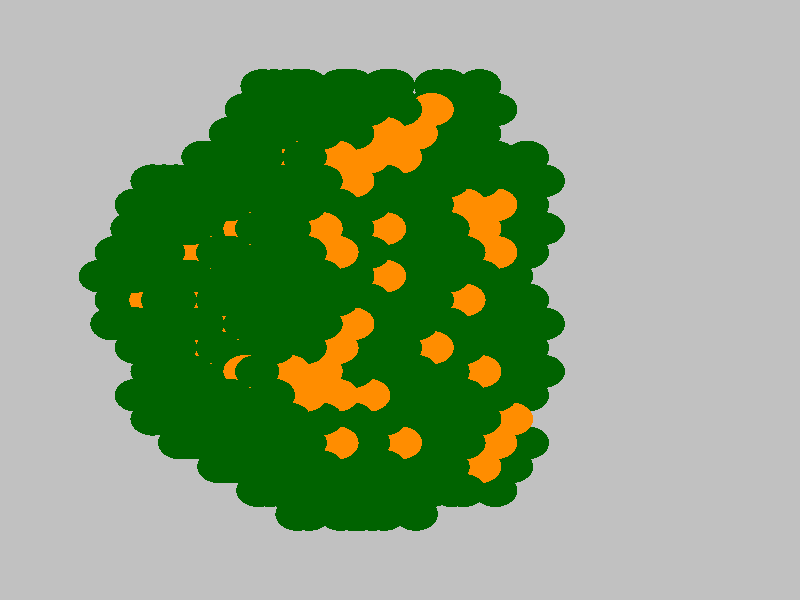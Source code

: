 #version 3.6;
#include "colors.inc"
#include "finish.inc"

global_settings {assumed_gamma 2.2 max_trace_level 6}
background {color Grey transmit 1.0}
camera {orthographic
  right -49.39*x up 49.39*y
  direction 1.00*z
  location <0,0,50.00> look_at <0,0,0>}


light_source {<  -30.00,  30.00,   40.00> color Gray50 shadowless}
light_source {<  30.00,  30.00,   40.00> color Gray50 shadowless} 
light_source {<  30.0,  -30.00,   40.00> color Gray50 shadowless}
light_source {<  -30.0,  -30.00,   40.00> color Gray50 shadowless} 
light_source {<  0.0,  0.00,   40.00> color Gray25 shadowless}
// no fog
#declare simple = finish {phong 0.7 ambient 0.4 diffuse 0.55}
#declare pale = finish {ambient 0.9 diffuse 0.30 roughness 0.001 specular 0.2 }
#declare intermediate = finish {ambient 0.4 diffuse 0.6 specular 0.1 roughness 0.04}
#declare vmd = finish {ambient 0.2 diffuse 0.80 phong 0.25 phong_size 10.0 specular 0.2 roughness 0.1}
#declare jmol = finish {ambient 0.4 diffuse 0.6 specular 1 roughness 0.001 metallic}
#declare ase2 = finish {ambient 0.2 brilliance 3 diffuse 0.6 metallic specular 0.7 roughness 0.04 reflection 0.15}
#declare ase3 = finish {ambient 0.4 brilliance 2 diffuse 0.6 metallic specular 1.0 roughness 0.001 reflection 0.0}
#declare glass = finish {ambient 0.4 diffuse 0.35 specular 1.0 roughness 0.001}
#declare glass2 = finish {ambient 0.3 diffuse 0.3 specular 1.0 reflection 0.25 roughness 0.001}
#declare Rcell = 0.100;
#declare Rbond = 0.100;

#macro atom(LOC, R, COL, TRANS, FIN)
  sphere{LOC, R texture{pigment{color COL transmit TRANS} finish{FIN}}}
#end
#macro constrain(LOC, R, COL, TRANS FIN)
union{torus{R, Rcell rotate 45*z texture{pigment{color COL transmit TRANS} finish{FIN}}}
     torus{R, Rcell rotate -45*z texture{pigment{color COL transmit TRANS} finish{FIN}}}
     translate LOC}
#end

// no cell vertices
atom(<-15.28,  -9.80, -24.10>, 1.36, rgbt <0.00, 0.39, 0.00, 0.00>, 0.0, ase3) // #0
atom(<-14.30,  -7.84, -25.79>, 1.36, rgbt <0.00, 0.39, 0.00, 0.00>, 0.0, ase3) // #1
atom(<-16.26,  -7.84, -22.40>, 1.36, rgbt <0.00, 0.39, 0.00, 0.00>, 0.0, ase3) // #2
atom(<-15.28,  -5.88, -24.10>, 1.36, rgbt <0.00, 0.39, 0.00, 0.00>, 0.0, ase3) // #3
atom(<-15.54,  -7.84, -19.72>, 1.36, rgbt <0.00, 0.39, 0.00, 0.00>, 0.0, ase3) // #4
atom(<-11.36,  -1.96, -30.89>, 1.36, rgbt <0.00, 0.39, 0.00, 0.00>, 0.0, ase3) // #5
atom(<-14.30,  -3.92, -25.79>, 1.36, rgbt <0.00, 0.39, 0.00, 0.00>, 0.0, ase3) // #6
atom(<-13.32,  -1.96, -27.49>, 1.36, rgbt <0.00, 0.39, 0.00, 0.00>, 0.0, ase3) // #7
atom(<-16.26,  -3.92, -22.40>, 1.36, rgbt <0.00, 0.39, 0.00, 0.00>, 0.0, ase3) // #8
atom(<-15.28,  -1.96, -24.10>, 1.36, rgbt <0.00, 0.39, 0.00, 0.00>, 0.0, ase3) // #9
atom(<-16.52,  -1.96, -18.02>, 1.36, rgbt <0.00, 0.39, 0.00, 0.00>, 0.0, ase3) // #10
atom(<-10.38,   0.00, -32.58>, 1.36, rgbt <0.00, 0.39, 0.00, 0.00>, 0.0, ase3) // #11
atom(<-12.34,   0.00, -29.19>, 1.36, rgbt <0.00, 0.39, 0.00, 0.00>, 0.0, ase3) // #12
atom(<-11.36,   1.96, -30.89>, 1.36, rgbt <0.00, 0.39, 0.00, 0.00>, 0.0, ase3) // #13
atom(<-14.30,   0.00, -25.79>, 1.36, rgbt <0.00, 0.39, 0.00, 0.00>, 0.0, ase3) // #14
atom(<-16.26,   0.00, -22.40>, 1.36, rgbt <0.00, 0.39, 0.00, 0.00>, 0.0, ase3) // #15
atom(<-17.24,   1.96, -20.70>, 1.36, rgbt <0.00, 0.39, 0.00, 0.00>, 0.0, ase3) // #16
atom(<-15.80,   5.88, -15.35>, 1.36, rgbt <0.00, 0.39, 0.00, 0.00>, 0.0, ase3) // #17
atom(<-16.26,   3.92, -22.40>, 1.36, rgbt <0.00, 0.39, 0.00, 0.00>, 0.0, ase3) // #18
atom(<-15.28,   5.88, -24.10>, 1.36, rgbt <0.00, 0.39, 0.00, 0.00>, 0.0, ase3) // #19
atom(<-16.52,   5.88, -18.02>, 1.36, rgbt <0.00, 0.39, 0.00, 0.00>, 0.0, ase3) // #20
atom(<-14.30,   7.84, -25.79>, 1.36, rgbt <0.00, 0.39, 0.00, 0.00>, 0.0, ase3) // #21
atom(<-16.26,   7.84, -22.40>, 1.36, rgbt <0.00, 0.39, 0.00, 0.00>, 0.0, ase3) // #22
atom(<-15.28,   9.80, -24.10>, 1.36, rgbt <0.00, 0.39, 0.00, 0.00>, 0.0, ase3) // #23
atom(<-10.90, -11.76, -23.83>, 1.36, rgbt <0.00, 0.39, 0.00, 0.00>, 0.0, ase3) // #24
atom(<-12.60,  -9.80, -24.81>, 1.36, rgbt <0.00, 0.39, 0.00, 0.00>, 0.0, ase3) // #25
atom(< -9.92,  -9.80, -25.53>, 1.36, rgbt <0.00, 0.39, 0.00, 0.00>, 0.0, ase3) // #26
atom(<-13.58, -11.76, -23.12>, 1.36, rgbt <0.00, 0.39, 0.00, 0.00>, 0.0, ase3) // #27
atom(<-14.56,  -9.80, -21.42>, 1.36, rgbt <0.00, 0.39, 0.00, 0.00>, 0.0, ase3) // #28
atom(<-12.86, -11.76, -20.44>, 1.36, rgbt <0.00, 0.39, 0.00, 0.00>, 0.0, ase3) // #29
atom(<-11.88,  -9.80, -22.14>, 1.36, rgbt <0.00, 0.39, 0.00, 0.00>, 0.0, ase3) // #30
atom(<-13.84,  -9.80, -18.74>, 1.36, rgbt <0.00, 0.39, 0.00, 0.00>, 0.0, ase3) // #31
atom(<-10.64,  -5.88, -28.21>, 1.36, rgbt <0.00, 0.39, 0.00, 0.00>, 0.0, ase3) // #32
atom(< -8.94,  -7.84, -27.23>, 1.36, rgbt <0.00, 0.39, 0.00, 0.00>, 0.0, ase3) // #33
atom(< -7.96,  -5.88, -28.93>, 1.36, rgbt <0.00, 0.39, 0.00, 0.00>, 0.0, ase3) // #34
atom(<-11.62,  -7.84, -26.51>, 1.36, rgbt <0.00, 0.39, 0.00, 0.00>, 0.0, ase3) // #35
atom(<-12.60,  -5.88, -24.81>, 1.36, rgbt <0.00, 0.39, 0.00, 0.00>, 0.0, ase3) // #36
atom(<-10.90,  -7.84, -23.83>, 1.36, rgbt <0.00, 0.39, 0.00, 0.00>, 0.0, ase3) // #37
atom(< -9.92,  -5.88, -25.53>, 1.36, rgbt <1.00, 0.55, 0.00, 0.00>, 0.0, ase3) // #38
atom(<-13.58,  -7.84, -23.12>, 1.36, rgbt <0.00, 0.39, 0.00, 0.00>, 0.0, ase3) // #39
atom(<-14.56,  -5.88, -21.42>, 1.36, rgbt <0.00, 0.39, 0.00, 0.00>, 0.0, ase3) // #40
atom(<-12.86,  -7.84, -20.44>, 1.36, rgbt <0.00, 0.39, 0.00, 0.00>, 0.0, ase3) // #41
atom(<-11.88,  -5.88, -22.14>, 1.36, rgbt <1.00, 0.55, 0.00, 0.00>, 0.0, ase3) // #42
atom(<-14.82,  -7.84, -17.04>, 1.36, rgbt <0.00, 0.39, 0.00, 0.00>, 0.0, ase3) // #43
atom(<-13.84,  -5.88, -18.74>, 1.36, rgbt <0.00, 0.39, 0.00, 0.00>, 0.0, ase3) // #44
atom(<-13.39,  -7.84, -11.69>, 1.36, rgbt <0.00, 0.39, 0.00, 0.00>, 0.0, ase3) // #45
atom(< -8.68,  -1.96, -31.60>, 1.36, rgbt <0.00, 0.39, 0.00, 0.00>, 0.0, ase3) // #46
atom(< -6.98,  -3.92, -30.62>, 1.36, rgbt <0.00, 0.39, 0.00, 0.00>, 0.0, ase3) // #47
atom(< -9.66,  -3.92, -29.91>, 1.36, rgbt <0.00, 0.39, 0.00, 0.00>, 0.0, ase3) // #48
atom(<-10.64,  -1.96, -28.21>, 1.36, rgbt <0.00, 0.39, 0.00, 0.00>, 0.0, ase3) // #49
atom(< -8.94,  -3.92, -27.23>, 1.36, rgbt <0.00, 0.39, 0.00, 0.00>, 0.0, ase3) // #50
atom(< -7.96,  -1.96, -28.93>, 1.36, rgbt <1.00, 0.55, 0.00, 0.00>, 0.0, ase3) // #51
atom(<-11.62,  -3.92, -26.51>, 1.36, rgbt <0.00, 0.39, 0.00, 0.00>, 0.0, ase3) // #52
atom(<-12.60,  -1.96, -24.81>, 1.36, rgbt <0.00, 0.39, 0.00, 0.00>, 0.0, ase3) // #53
atom(<-10.90,  -3.92, -23.83>, 1.36, rgbt <0.00, 0.39, 0.00, 0.00>, 0.0, ase3) // #54
atom(< -9.92,  -1.96, -25.53>, 1.36, rgbt <0.00, 0.39, 0.00, 0.00>, 0.0, ase3) // #55
atom(<-13.58,  -3.92, -23.12>, 1.36, rgbt <0.00, 0.39, 0.00, 0.00>, 0.0, ase3) // #56
atom(<-14.56,  -1.96, -21.42>, 1.36, rgbt <0.00, 0.39, 0.00, 0.00>, 0.0, ase3) // #57
atom(<-12.86,  -3.92, -20.44>, 1.36, rgbt <0.00, 0.39, 0.00, 0.00>, 0.0, ase3) // #58
atom(<-11.88,  -1.96, -22.14>, 1.36, rgbt <0.00, 0.39, 0.00, 0.00>, 0.0, ase3) // #59
atom(<-15.54,  -3.92, -19.72>, 1.36, rgbt <0.00, 0.39, 0.00, 0.00>, 0.0, ase3) // #60
atom(<-14.82,  -3.92, -17.04>, 1.36, rgbt <0.00, 0.39, 0.00, 0.00>, 0.0, ase3) // #61
atom(<-13.84,  -1.96, -18.74>, 1.36, rgbt <0.00, 0.39, 0.00, 0.00>, 0.0, ase3) // #62
atom(<-17.50,   0.00, -16.33>, 1.36, rgbt <0.00, 0.39, 0.00, 0.00>, 0.0, ase3) // #63
atom(<-14.10,  -7.84, -14.37>, 1.36, rgbt <0.00, 0.39, 0.00, 0.00>, 0.0, ase3) // #64
atom(<-15.80,  -1.96, -15.35>, 1.36, rgbt <0.00, 0.39, 0.00, 0.00>, 0.0, ase3) // #65
atom(<-17.76,  -1.96, -11.95>, 1.36, rgbt <0.00, 0.39, 0.00, 0.00>, 0.0, ase3) // #66
atom(< -6.00,  -1.96, -32.32>, 1.36, rgbt <0.00, 0.39, 0.00, 0.00>, 0.0, ase3) // #67
atom(< -6.00,   1.96, -32.32>, 1.36, rgbt <0.00, 0.39, 0.00, 0.00>, 0.0, ase3) // #68
atom(< -8.68,   1.96, -31.60>, 1.36, rgbt <0.00, 0.39, 0.00, 0.00>, 0.0, ase3) // #69
atom(< -6.98,   0.00, -30.62>, 1.36, rgbt <0.00, 0.39, 0.00, 0.00>, 0.0, ase3) // #70
atom(< -9.66,   0.00, -29.91>, 1.36, rgbt <0.00, 0.39, 0.00, 0.00>, 0.0, ase3) // #71
atom(<-10.64,   1.96, -28.21>, 1.36, rgbt <1.00, 0.55, 0.00, 0.00>, 0.0, ase3) // #72
atom(< -8.94,   0.00, -27.23>, 1.36, rgbt <0.00, 0.39, 0.00, 0.00>, 0.0, ase3) // #73
atom(< -7.96,   1.96, -28.93>, 1.36, rgbt <0.00, 0.39, 0.00, 0.00>, 0.0, ase3) // #74
atom(<-11.62,   0.00, -26.51>, 1.36, rgbt <1.00, 0.55, 0.00, 0.00>, 0.0, ase3) // #75
atom(<-12.60,   1.96, -24.81>, 1.36, rgbt <0.00, 0.39, 0.00, 0.00>, 0.0, ase3) // #76
atom(<-10.90,   0.00, -23.83>, 1.36, rgbt <0.00, 0.39, 0.00, 0.00>, 0.0, ase3) // #77
atom(< -9.92,   1.96, -25.53>, 1.36, rgbt <0.00, 0.39, 0.00, 0.00>, 0.0, ase3) // #78
atom(<-13.58,   0.00, -23.12>, 1.36, rgbt <1.00, 0.55, 0.00, 0.00>, 0.0, ase3) // #79
atom(<-14.56,   1.96, -21.42>, 1.36, rgbt <0.00, 0.39, 0.00, 0.00>, 0.0, ase3) // #80
atom(<-12.86,   0.00, -20.44>, 1.36, rgbt <0.00, 0.39, 0.00, 0.00>, 0.0, ase3) // #81
atom(<-11.88,   1.96, -22.14>, 1.36, rgbt <1.00, 0.55, 0.00, 0.00>, 0.0, ase3) // #82
atom(<-15.54,   0.00, -19.72>, 1.36, rgbt <0.00, 0.39, 0.00, 0.00>, 0.0, ase3) // #83
atom(<-16.52,   1.96, -18.02>, 1.36, rgbt <0.00, 0.39, 0.00, 0.00>, 0.0, ase3) // #84
atom(<-14.82,   0.00, -17.04>, 1.36, rgbt <0.00, 0.39, 0.00, 0.00>, 0.0, ase3) // #85
atom(<-13.84,   1.96, -18.74>, 1.36, rgbt <0.00, 0.39, 0.00, 0.00>, 0.0, ase3) // #86
atom(<-17.50,   3.92, -16.33>, 1.36, rgbt <0.00, 0.39, 0.00, 0.00>, 0.0, ase3) // #87
atom(<-16.78,   0.00, -13.65>, 1.36, rgbt <0.00, 0.39, 0.00, 0.00>, 0.0, ase3) // #88
atom(<-15.80,   1.96, -15.35>, 1.36, rgbt <0.00, 0.39, 0.00, 0.00>, 0.0, ase3) // #89
atom(<-18.48,   1.96, -14.63>, 1.36, rgbt <0.00, 0.39, 0.00, 0.00>, 0.0, ase3) // #90
atom(<-17.04,  -1.96,  -9.27>, 1.36, rgbt <0.00, 0.39, 0.00, 0.00>, 0.0, ase3) // #91
atom(<-17.76,   1.96, -11.95>, 1.36, rgbt <0.00, 0.39, 0.00, 0.00>, 0.0, ase3) // #92
atom(< -6.98,   3.92, -30.62>, 1.36, rgbt <0.00, 0.39, 0.00, 0.00>, 0.0, ase3) // #93
atom(< -9.66,   3.92, -29.91>, 1.36, rgbt <0.00, 0.39, 0.00, 0.00>, 0.0, ase3) // #94
atom(< -7.96,   5.88, -28.93>, 1.36, rgbt <0.00, 0.39, 0.00, 0.00>, 0.0, ase3) // #95
atom(< -8.94,   3.92, -27.23>, 1.36, rgbt <0.00, 0.39, 0.00, 0.00>, 0.0, ase3) // #96
atom(<-11.62,   3.92, -26.51>, 1.36, rgbt <0.00, 0.39, 0.00, 0.00>, 0.0, ase3) // #97
atom(<-12.60,   5.88, -24.81>, 1.36, rgbt <0.00, 0.39, 0.00, 0.00>, 0.0, ase3) // #98
atom(<-10.90,   3.92, -23.83>, 1.36, rgbt <0.00, 0.39, 0.00, 0.00>, 0.0, ase3) // #99
atom(< -9.92,   5.88, -25.53>, 1.36, rgbt <0.00, 0.39, 0.00, 0.00>, 0.0, ase3) // #100
atom(<-13.58,   3.92, -23.12>, 1.36, rgbt <1.00, 0.55, 0.00, 0.00>, 0.0, ase3) // #101
atom(<-14.56,   5.88, -21.42>, 1.36, rgbt <1.00, 0.55, 0.00, 0.00>, 0.0, ase3) // #102
atom(<-12.86,   3.92, -20.44>, 1.36, rgbt <1.00, 0.55, 0.00, 0.00>, 0.0, ase3) // #103
atom(<-11.88,   5.88, -22.14>, 1.36, rgbt <0.00, 0.39, 0.00, 0.00>, 0.0, ase3) // #104
atom(<-15.54,   3.92, -19.72>, 1.36, rgbt <1.00, 0.55, 0.00, 0.00>, 0.0, ase3) // #105
atom(<-14.82,   7.84, -17.04>, 1.36, rgbt <0.00, 0.39, 0.00, 0.00>, 0.0, ase3) // #106
atom(<-14.82,   3.92, -17.04>, 1.36, rgbt <0.00, 0.39, 0.00, 0.00>, 0.0, ase3) // #107
atom(<-13.84,   5.88, -18.74>, 1.36, rgbt <1.00, 0.55, 0.00, 0.00>, 0.0, ase3) // #108
atom(<-16.78,   3.92, -13.65>, 1.36, rgbt <0.00, 0.39, 0.00, 0.00>, 0.0, ase3) // #109
atom(< -8.94,   7.84, -27.23>, 1.36, rgbt <0.00, 0.39, 0.00, 0.00>, 0.0, ase3) // #110
atom(<-11.62,   7.84, -26.51>, 1.36, rgbt <0.00, 0.39, 0.00, 0.00>, 0.0, ase3) // #111
atom(<-12.60,   9.80, -24.81>, 1.36, rgbt <0.00, 0.39, 0.00, 0.00>, 0.0, ase3) // #112
atom(<-10.90,   7.84, -23.83>, 1.36, rgbt <0.00, 0.39, 0.00, 0.00>, 0.0, ase3) // #113
atom(< -9.92,   9.80, -25.53>, 1.36, rgbt <0.00, 0.39, 0.00, 0.00>, 0.0, ase3) // #114
atom(<-13.58,   7.84, -23.12>, 1.36, rgbt <1.00, 0.55, 0.00, 0.00>, 0.0, ase3) // #115
atom(<-12.86,   7.84, -20.44>, 1.36, rgbt <0.00, 0.39, 0.00, 0.00>, 0.0, ase3) // #116
atom(<-11.88,   9.80, -22.14>, 1.36, rgbt <1.00, 0.55, 0.00, 0.00>, 0.0, ase3) // #117
atom(<-15.54,   7.84, -19.72>, 1.36, rgbt <0.00, 0.39, 0.00, 0.00>, 0.0, ase3) // #118
atom(<-13.84,   9.80, -18.74>, 1.36, rgbt <0.00, 0.39, 0.00, 0.00>, 0.0, ase3) // #119
atom(<-10.90,  11.76, -23.83>, 1.36, rgbt <0.00, 0.39, 0.00, 0.00>, 0.0, ase3) // #120
atom(<-14.56,   9.80, -21.42>, 1.36, rgbt <0.00, 0.39, 0.00, 0.00>, 0.0, ase3) // #121
atom(< -8.49, -13.72, -20.18>, 1.36, rgbt <0.00, 0.39, 0.00, 0.00>, 0.0, ase3) // #122
atom(< -6.53, -13.72, -23.57>, 1.36, rgbt <0.00, 0.39, 0.00, 0.00>, 0.0, ase3) // #123
atom(<-11.16, -13.72, -19.46>, 1.36, rgbt <0.00, 0.39, 0.00, 0.00>, 0.0, ase3) // #124
atom(<-10.45, -13.72, -16.78>, 1.36, rgbt <0.00, 0.39, 0.00, 0.00>, 0.0, ase3) // #125
atom(< -7.24,  -9.80, -26.25>, 1.36, rgbt <0.00, 0.39, 0.00, 0.00>, 0.0, ase3) // #126
atom(< -5.55, -11.76, -25.27>, 1.36, rgbt <1.00, 0.55, 0.00, 0.00>, 0.0, ase3) // #127
atom(< -4.57,  -9.80, -26.97>, 1.36, rgbt <0.00, 0.39, 0.00, 0.00>, 0.0, ase3) // #128
atom(< -8.22, -11.76, -24.55>, 1.36, rgbt <0.00, 0.39, 0.00, 0.00>, 0.0, ase3) // #129
atom(< -9.20,  -9.80, -22.85>, 1.36, rgbt <0.00, 0.39, 0.00, 0.00>, 0.0, ase3) // #130
atom(< -7.51, -11.76, -21.87>, 1.36, rgbt <0.00, 0.39, 0.00, 0.00>, 0.0, ase3) // #131
atom(< -6.53,  -9.80, -23.57>, 1.36, rgbt <0.00, 0.39, 0.00, 0.00>, 0.0, ase3) // #132
atom(<-10.18, -11.76, -21.16>, 1.36, rgbt <0.00, 0.39, 0.00, 0.00>, 0.0, ase3) // #133
atom(<-11.16,  -9.80, -19.46>, 1.36, rgbt <0.00, 0.39, 0.00, 0.00>, 0.0, ase3) // #134
atom(< -9.47, -11.76, -18.48>, 1.36, rgbt <1.00, 0.55, 0.00, 0.00>, 0.0, ase3) // #135
atom(< -8.49,  -9.80, -20.18>, 1.36, rgbt <0.00, 0.39, 0.00, 0.00>, 0.0, ase3) // #136
atom(<-12.14, -11.76, -17.76>, 1.36, rgbt <0.00, 0.39, 0.00, 0.00>, 0.0, ase3) // #137
atom(<-13.12,  -9.80, -16.06>, 1.36, rgbt <0.00, 0.39, 0.00, 0.00>, 0.0, ase3) // #138
atom(<-11.43, -11.76, -15.08>, 1.36, rgbt <0.00, 0.39, 0.00, 0.00>, 0.0, ase3) // #139
atom(<-10.45,  -9.80, -16.78>, 1.36, rgbt <1.00, 0.55, 0.00, 0.00>, 0.0, ase3) // #140
atom(< -5.28,  -5.88, -29.64>, 1.36, rgbt <0.00, 0.39, 0.00, 0.00>, 0.0, ase3) // #141
atom(< -3.59,  -7.84, -28.66>, 1.36, rgbt <0.00, 0.39, 0.00, 0.00>, 0.0, ase3) // #142
atom(< -2.61,  -5.88, -30.36>, 1.36, rgbt <0.00, 0.39, 0.00, 0.00>, 0.0, ase3) // #143
atom(< -6.26,  -7.84, -27.95>, 1.36, rgbt <0.00, 0.39, 0.00, 0.00>, 0.0, ase3) // #144
atom(< -7.24,  -5.88, -26.25>, 1.36, rgbt <0.00, 0.39, 0.00, 0.00>, 0.0, ase3) // #145
atom(< -5.55,  -7.84, -25.27>, 1.36, rgbt <0.00, 0.39, 0.00, 0.00>, 0.0, ase3) // #146
atom(< -4.57,  -5.88, -26.97>, 1.36, rgbt <0.00, 0.39, 0.00, 0.00>, 0.0, ase3) // #147
atom(< -8.22,  -7.84, -24.55>, 1.36, rgbt <0.00, 0.39, 0.00, 0.00>, 0.0, ase3) // #148
atom(< -9.20,  -5.88, -22.85>, 1.36, rgbt <0.00, 0.39, 0.00, 0.00>, 0.0, ase3) // #149
atom(< -7.51,  -7.84, -21.87>, 1.36, rgbt <0.00, 0.39, 0.00, 0.00>, 0.0, ase3) // #150
atom(< -6.53,  -5.88, -23.57>, 1.36, rgbt <0.00, 0.39, 0.00, 0.00>, 0.0, ase3) // #151
atom(<-10.18,  -7.84, -21.16>, 1.36, rgbt <0.00, 0.39, 0.00, 0.00>, 0.0, ase3) // #152
atom(<-11.16,  -5.88, -19.46>, 1.36, rgbt <0.00, 0.39, 0.00, 0.00>, 0.0, ase3) // #153
atom(< -9.47,  -7.84, -18.48>, 1.36, rgbt <0.00, 0.39, 0.00, 0.00>, 0.0, ase3) // #154
atom(< -8.49,  -5.88, -20.18>, 1.36, rgbt <1.00, 0.55, 0.00, 0.00>, 0.0, ase3) // #155
atom(<-12.14,  -7.84, -17.76>, 1.36, rgbt <1.00, 0.55, 0.00, 0.00>, 0.0, ase3) // #156
atom(<-13.12,  -5.88, -16.06>, 1.36, rgbt <0.00, 0.39, 0.00, 0.00>, 0.0, ase3) // #157
atom(<-11.43,  -7.84, -15.08>, 1.36, rgbt <1.00, 0.55, 0.00, 0.00>, 0.0, ase3) // #158
atom(<-10.45,  -5.88, -16.78>, 1.36, rgbt <0.00, 0.39, 0.00, 0.00>, 0.0, ase3) // #159
atom(<-12.41,  -9.80, -13.39>, 1.36, rgbt <0.00, 0.39, 0.00, 0.00>, 0.0, ase3) // #160
atom(<-11.69,  -9.80, -10.71>, 1.36, rgbt <0.00, 0.39, 0.00, 0.00>, 0.0, ase3) // #161
atom(<-12.41,  -5.88, -13.39>, 1.36, rgbt <0.00, 0.39, 0.00, 0.00>, 0.0, ase3) // #162
atom(<-14.37,  -5.88,  -9.99>, 1.36, rgbt <0.00, 0.39, 0.00, 0.00>, 0.0, ase3) // #163
atom(< -3.32,  -1.96, -33.04>, 1.36, rgbt <0.00, 0.39, 0.00, 0.00>, 0.0, ase3) // #164
atom(< -1.63,  -3.92, -32.06>, 1.36, rgbt <0.00, 0.39, 0.00, 0.00>, 0.0, ase3) // #165
atom(< -0.65,  -1.96, -33.76>, 1.36, rgbt <0.00, 0.39, 0.00, 0.00>, 0.0, ase3) // #166
atom(< -4.30,  -3.92, -31.34>, 1.36, rgbt <0.00, 0.39, 0.00, 0.00>, 0.0, ase3) // #167
atom(< -5.28,  -1.96, -29.64>, 1.36, rgbt <1.00, 0.55, 0.00, 0.00>, 0.0, ase3) // #168
atom(< -3.59,  -3.92, -28.66>, 1.36, rgbt <1.00, 0.55, 0.00, 0.00>, 0.0, ase3) // #169
atom(< -2.61,  -1.96, -30.36>, 1.36, rgbt <0.00, 0.39, 0.00, 0.00>, 0.0, ase3) // #170
atom(< -6.26,  -3.92, -27.95>, 1.36, rgbt <0.00, 0.39, 0.00, 0.00>, 0.0, ase3) // #171
atom(< -7.24,  -1.96, -26.25>, 1.36, rgbt <0.00, 0.39, 0.00, 0.00>, 0.0, ase3) // #172
atom(< -5.55,  -3.92, -25.27>, 1.36, rgbt <0.00, 0.39, 0.00, 0.00>, 0.0, ase3) // #173
atom(< -4.57,  -1.96, -26.97>, 1.36, rgbt <0.00, 0.39, 0.00, 0.00>, 0.0, ase3) // #174
atom(< -8.22,  -3.92, -24.55>, 1.36, rgbt <0.00, 0.39, 0.00, 0.00>, 0.0, ase3) // #175
atom(< -9.20,  -1.96, -22.85>, 1.36, rgbt <0.00, 0.39, 0.00, 0.00>, 0.0, ase3) // #176
atom(< -7.51,  -3.92, -21.87>, 1.36, rgbt <0.00, 0.39, 0.00, 0.00>, 0.0, ase3) // #177
atom(< -6.53,  -1.96, -23.57>, 1.36, rgbt <1.00, 0.55, 0.00, 0.00>, 0.0, ase3) // #178
atom(<-10.18,  -3.92, -21.16>, 1.36, rgbt <0.00, 0.39, 0.00, 0.00>, 0.0, ase3) // #179
atom(<-11.16,  -1.96, -19.46>, 1.36, rgbt <1.00, 0.55, 0.00, 0.00>, 0.0, ase3) // #180
atom(< -9.47,  -3.92, -18.48>, 1.36, rgbt <0.00, 0.39, 0.00, 0.00>, 0.0, ase3) // #181
atom(< -8.49,  -1.96, -20.18>, 1.36, rgbt <0.00, 0.39, 0.00, 0.00>, 0.0, ase3) // #182
atom(<-12.14,  -3.92, -17.76>, 1.36, rgbt <0.00, 0.39, 0.00, 0.00>, 0.0, ase3) // #183
atom(<-13.12,  -1.96, -16.06>, 1.36, rgbt <0.00, 0.39, 0.00, 0.00>, 0.0, ase3) // #184
atom(<-11.43,  -3.92, -15.08>, 1.36, rgbt <0.00, 0.39, 0.00, 0.00>, 0.0, ase3) // #185
atom(<-10.45,  -1.96, -16.78>, 1.36, rgbt <0.00, 0.39, 0.00, 0.00>, 0.0, ase3) // #186
atom(<-15.08,  -1.96, -12.67>, 1.36, rgbt <0.00, 0.39, 0.00, 0.00>, 0.0, ase3) // #187
atom(<-13.39,  -3.92, -11.69>, 1.36, rgbt <0.00, 0.39, 0.00, 0.00>, 0.0, ase3) // #188
atom(<-12.41,  -1.96, -13.39>, 1.36, rgbt <1.00, 0.55, 0.00, 0.00>, 0.0, ase3) // #189
atom(<-16.06,  -3.92, -10.97>, 1.36, rgbt <0.00, 0.39, 0.00, 0.00>, 0.0, ase3) // #190
atom(<-14.37,  -1.96,  -9.99>, 1.36, rgbt <0.00, 0.39, 0.00, 0.00>, 0.0, ase3) // #191
atom(<-15.35,  -3.92,  -8.29>, 1.36, rgbt <0.00, 0.39, 0.00, 0.00>, 0.0, ase3) // #192
atom(<  0.33,   0.00, -35.45>, 1.36, rgbt <0.00, 0.39, 0.00, 0.00>, 0.0, ase3) // #193
atom(< -2.34,   0.00, -34.74>, 1.36, rgbt <0.00, 0.39, 0.00, 0.00>, 0.0, ase3) // #194
atom(< -3.32,   1.96, -33.04>, 1.36, rgbt <0.00, 0.39, 0.00, 0.00>, 0.0, ase3) // #195
atom(< -1.63,   0.00, -32.06>, 1.36, rgbt <1.00, 0.55, 0.00, 0.00>, 0.0, ase3) // #196
atom(< -0.65,   1.96, -33.76>, 1.36, rgbt <0.00, 0.39, 0.00, 0.00>, 0.0, ase3) // #197
atom(< -4.30,   0.00, -31.34>, 1.36, rgbt <0.00, 0.39, 0.00, 0.00>, 0.0, ase3) // #198
atom(< -5.28,   1.96, -29.64>, 1.36, rgbt <0.00, 0.39, 0.00, 0.00>, 0.0, ase3) // #199
atom(< -3.59,   0.00, -28.66>, 1.36, rgbt <0.00, 0.39, 0.00, 0.00>, 0.0, ase3) // #200
atom(< -2.61,   1.96, -30.36>, 1.36, rgbt <0.00, 0.39, 0.00, 0.00>, 0.0, ase3) // #201
atom(< -6.26,   0.00, -27.95>, 1.36, rgbt <0.00, 0.39, 0.00, 0.00>, 0.0, ase3) // #202
atom(< -7.24,   1.96, -26.25>, 1.36, rgbt <0.00, 0.39, 0.00, 0.00>, 0.0, ase3) // #203
atom(< -5.55,   0.00, -25.27>, 1.36, rgbt <1.00, 0.55, 0.00, 0.00>, 0.0, ase3) // #204
atom(< -4.57,   1.96, -26.97>, 1.36, rgbt <0.00, 0.39, 0.00, 0.00>, 0.0, ase3) // #205
atom(< -8.22,   0.00, -24.55>, 1.36, rgbt <0.00, 0.39, 0.00, 0.00>, 0.0, ase3) // #206
atom(< -9.20,   1.96, -22.85>, 1.36, rgbt <0.00, 0.39, 0.00, 0.00>, 0.0, ase3) // #207
atom(< -7.51,   0.00, -21.87>, 1.36, rgbt <0.00, 0.39, 0.00, 0.00>, 0.0, ase3) // #208
atom(< -6.53,   1.96, -23.57>, 1.36, rgbt <0.00, 0.39, 0.00, 0.00>, 0.0, ase3) // #209
atom(<-10.18,   0.00, -21.16>, 1.36, rgbt <1.00, 0.55, 0.00, 0.00>, 0.0, ase3) // #210
atom(<-11.16,   1.96, -19.46>, 1.36, rgbt <0.00, 0.39, 0.00, 0.00>, 0.0, ase3) // #211
atom(< -9.47,   0.00, -18.48>, 1.36, rgbt <0.00, 0.39, 0.00, 0.00>, 0.0, ase3) // #212
atom(< -8.49,   1.96, -20.18>, 1.36, rgbt <1.00, 0.55, 0.00, 0.00>, 0.0, ase3) // #213
atom(<-12.14,   0.00, -17.76>, 1.36, rgbt <0.00, 0.39, 0.00, 0.00>, 0.0, ase3) // #214
atom(<-13.12,   1.96, -16.06>, 1.36, rgbt <0.00, 0.39, 0.00, 0.00>, 0.0, ase3) // #215
atom(<-11.43,   0.00, -15.08>, 1.36, rgbt <1.00, 0.55, 0.00, 0.00>, 0.0, ase3) // #216
atom(<-10.45,   1.96, -16.78>, 1.36, rgbt <0.00, 0.39, 0.00, 0.00>, 0.0, ase3) // #217
atom(<-14.10,   0.00, -14.37>, 1.36, rgbt <0.00, 0.39, 0.00, 0.00>, 0.0, ase3) // #218
atom(<-15.08,   1.96, -12.67>, 1.36, rgbt <1.00, 0.55, 0.00, 0.00>, 0.0, ase3) // #219
atom(<-13.39,   0.00, -11.69>, 1.36, rgbt <1.00, 0.55, 0.00, 0.00>, 0.0, ase3) // #220
atom(<-12.41,   1.96, -13.39>, 1.36, rgbt <1.00, 0.55, 0.00, 0.00>, 0.0, ase3) // #221
atom(<-16.06,   0.00, -10.97>, 1.36, rgbt <0.00, 0.39, 0.00, 0.00>, 0.0, ase3) // #222
atom(<-17.04,   1.96,  -9.27>, 1.36, rgbt <0.00, 0.39, 0.00, 0.00>, 0.0, ase3) // #223
atom(<-15.35,   0.00,  -8.29>, 1.36, rgbt <1.00, 0.55, 0.00, 0.00>, 0.0, ase3) // #224
atom(<-14.37,   1.96,  -9.99>, 1.36, rgbt <0.00, 0.39, 0.00, 0.00>, 0.0, ase3) // #225
atom(<-16.33,   1.96,  -6.60>, 1.36, rgbt <0.00, 0.39, 0.00, 0.00>, 0.0, ase3) // #226
atom(< -1.63,   3.92, -32.06>, 1.36, rgbt <0.00, 0.39, 0.00, 0.00>, 0.0, ase3) // #227
atom(< -4.30,   3.92, -31.34>, 1.36, rgbt <0.00, 0.39, 0.00, 0.00>, 0.0, ase3) // #228
atom(< -5.28,   5.88, -29.64>, 1.36, rgbt <0.00, 0.39, 0.00, 0.00>, 0.0, ase3) // #229
atom(< -3.59,   3.92, -28.66>, 1.36, rgbt <0.00, 0.39, 0.00, 0.00>, 0.0, ase3) // #230
atom(< -2.61,   5.88, -30.36>, 1.36, rgbt <1.00, 0.55, 0.00, 0.00>, 0.0, ase3) // #231
atom(< -6.26,   3.92, -27.95>, 1.36, rgbt <0.00, 0.39, 0.00, 0.00>, 0.0, ase3) // #232
atom(< -7.24,   5.88, -26.25>, 1.36, rgbt <1.00, 0.55, 0.00, 0.00>, 0.0, ase3) // #233
atom(< -5.55,   3.92, -25.27>, 1.36, rgbt <0.00, 0.39, 0.00, 0.00>, 0.0, ase3) // #234
atom(< -4.57,   5.88, -26.97>, 1.36, rgbt <0.00, 0.39, 0.00, 0.00>, 0.0, ase3) // #235
atom(< -8.22,   3.92, -24.55>, 1.36, rgbt <0.00, 0.39, 0.00, 0.00>, 0.0, ase3) // #236
atom(< -9.20,   5.88, -22.85>, 1.36, rgbt <0.00, 0.39, 0.00, 0.00>, 0.0, ase3) // #237
atom(< -7.51,   3.92, -21.87>, 1.36, rgbt <0.00, 0.39, 0.00, 0.00>, 0.0, ase3) // #238
atom(< -6.53,   5.88, -23.57>, 1.36, rgbt <0.00, 0.39, 0.00, 0.00>, 0.0, ase3) // #239
atom(<-10.18,   3.92, -21.16>, 1.36, rgbt <0.00, 0.39, 0.00, 0.00>, 0.0, ase3) // #240
atom(<-11.16,   5.88, -19.46>, 1.36, rgbt <0.00, 0.39, 0.00, 0.00>, 0.0, ase3) // #241
atom(< -9.47,   3.92, -18.48>, 1.36, rgbt <0.00, 0.39, 0.00, 0.00>, 0.0, ase3) // #242
atom(< -8.49,   5.88, -20.18>, 1.36, rgbt <0.00, 0.39, 0.00, 0.00>, 0.0, ase3) // #243
atom(<-12.14,   3.92, -17.76>, 1.36, rgbt <0.00, 0.39, 0.00, 0.00>, 0.0, ase3) // #244
atom(<-13.12,   5.88, -16.06>, 1.36, rgbt <0.00, 0.39, 0.00, 0.00>, 0.0, ase3) // #245
atom(<-11.43,   3.92, -15.08>, 1.36, rgbt <0.00, 0.39, 0.00, 0.00>, 0.0, ase3) // #246
atom(<-10.45,   5.88, -16.78>, 1.36, rgbt <1.00, 0.55, 0.00, 0.00>, 0.0, ase3) // #247
atom(<-14.10,   3.92, -14.37>, 1.36, rgbt <0.00, 0.39, 0.00, 0.00>, 0.0, ase3) // #248
atom(<-15.08,   5.88, -12.67>, 1.36, rgbt <0.00, 0.39, 0.00, 0.00>, 0.0, ase3) // #249
atom(<-13.39,   3.92, -11.69>, 1.36, rgbt <1.00, 0.55, 0.00, 0.00>, 0.0, ase3) // #250
atom(<-12.41,   5.88, -13.39>, 1.36, rgbt <0.00, 0.39, 0.00, 0.00>, 0.0, ase3) // #251
atom(<-16.06,   3.92, -10.97>, 1.36, rgbt <0.00, 0.39, 0.00, 0.00>, 0.0, ase3) // #252
atom(<-15.35,   3.92,  -8.29>, 1.36, rgbt <0.00, 0.39, 0.00, 0.00>, 0.0, ase3) // #253
atom(<-14.37,   5.88,  -9.99>, 1.36, rgbt <0.00, 0.39, 0.00, 0.00>, 0.0, ase3) // #254
atom(< -3.59,   7.84, -28.66>, 1.36, rgbt <0.00, 0.39, 0.00, 0.00>, 0.0, ase3) // #255
atom(< -6.26,   7.84, -27.95>, 1.36, rgbt <0.00, 0.39, 0.00, 0.00>, 0.0, ase3) // #256
atom(< -7.24,   9.80, -26.25>, 1.36, rgbt <0.00, 0.39, 0.00, 0.00>, 0.0, ase3) // #257
atom(< -5.55,   7.84, -25.27>, 1.36, rgbt <0.00, 0.39, 0.00, 0.00>, 0.0, ase3) // #258
atom(< -8.22,   7.84, -24.55>, 1.36, rgbt <0.00, 0.39, 0.00, 0.00>, 0.0, ase3) // #259
atom(< -9.20,   9.80, -22.85>, 1.36, rgbt <1.00, 0.55, 0.00, 0.00>, 0.0, ase3) // #260
atom(< -7.51,   7.84, -21.87>, 1.36, rgbt <0.00, 0.39, 0.00, 0.00>, 0.0, ase3) // #261
atom(< -6.53,   9.80, -23.57>, 1.36, rgbt <1.00, 0.55, 0.00, 0.00>, 0.0, ase3) // #262
atom(<-10.18,   7.84, -21.16>, 1.36, rgbt <1.00, 0.55, 0.00, 0.00>, 0.0, ase3) // #263
atom(<-11.16,   9.80, -19.46>, 1.36, rgbt <0.00, 0.39, 0.00, 0.00>, 0.0, ase3) // #264
atom(< -9.47,   7.84, -18.48>, 1.36, rgbt <0.00, 0.39, 0.00, 0.00>, 0.0, ase3) // #265
atom(< -8.49,   9.80, -20.18>, 1.36, rgbt <0.00, 0.39, 0.00, 0.00>, 0.0, ase3) // #266
atom(<-12.14,   7.84, -17.76>, 1.36, rgbt <1.00, 0.55, 0.00, 0.00>, 0.0, ase3) // #267
atom(<-13.12,   9.80, -16.06>, 1.36, rgbt <0.00, 0.39, 0.00, 0.00>, 0.0, ase3) // #268
atom(<-11.43,   7.84, -15.08>, 1.36, rgbt <0.00, 0.39, 0.00, 0.00>, 0.0, ase3) // #269
atom(<-10.45,   9.80, -16.78>, 1.36, rgbt <0.00, 0.39, 0.00, 0.00>, 0.0, ase3) // #270
atom(<-14.10,   7.84, -14.37>, 1.36, rgbt <0.00, 0.39, 0.00, 0.00>, 0.0, ase3) // #271
atom(<-13.39,   7.84, -11.69>, 1.36, rgbt <0.00, 0.39, 0.00, 0.00>, 0.0, ase3) // #272
atom(<-12.41,   9.80, -13.39>, 1.36, rgbt <0.00, 0.39, 0.00, 0.00>, 0.0, ase3) // #273
atom(< -5.55,  11.76, -25.27>, 1.36, rgbt <0.00, 0.39, 0.00, 0.00>, 0.0, ase3) // #274
atom(< -8.22,  11.76, -24.55>, 1.36, rgbt <0.00, 0.39, 0.00, 0.00>, 0.0, ase3) // #275
atom(< -9.20,  13.72, -22.85>, 1.36, rgbt <0.00, 0.39, 0.00, 0.00>, 0.0, ase3) // #276
atom(< -7.51,  11.76, -21.87>, 1.36, rgbt <0.00, 0.39, 0.00, 0.00>, 0.0, ase3) // #277
atom(< -6.53,  13.72, -23.57>, 1.36, rgbt <0.00, 0.39, 0.00, 0.00>, 0.0, ase3) // #278
atom(<-10.18,  11.76, -21.16>, 1.36, rgbt <0.00, 0.39, 0.00, 0.00>, 0.0, ase3) // #279
atom(< -9.47,  11.76, -18.48>, 1.36, rgbt <1.00, 0.55, 0.00, 0.00>, 0.0, ase3) // #280
atom(< -8.49,  13.72, -20.18>, 1.36, rgbt <0.00, 0.39, 0.00, 0.00>, 0.0, ase3) // #281
atom(<-12.14,  11.76, -17.76>, 1.36, rgbt <0.00, 0.39, 0.00, 0.00>, 0.0, ase3) // #282
atom(<-11.43,  11.76, -15.08>, 1.36, rgbt <0.00, 0.39, 0.00, 0.00>, 0.0, ase3) // #283
atom(< -7.51,  15.68, -21.87>, 1.36, rgbt <0.00, 0.39, 0.00, 0.00>, 0.0, ase3) // #284
atom(< -9.47,  15.68, -18.48>, 1.36, rgbt <0.00, 0.39, 0.00, 0.00>, 0.0, ase3) // #285
atom(< -8.49,  17.64, -20.18>, 1.36, rgbt <0.00, 0.39, 0.00, 0.00>, 0.0, ase3) // #286
atom(< -3.66, -17.64, -12.86>, 1.36, rgbt <0.00, 0.39, 0.00, 0.00>, 0.0, ase3) // #287
atom(< -3.85, -13.72, -24.29>, 1.36, rgbt <0.00, 0.39, 0.00, 0.00>, 0.0, ase3) // #288
atom(< -1.17, -13.72, -25.01>, 1.36, rgbt <0.00, 0.39, 0.00, 0.00>, 0.0, ase3) // #289
atom(< -2.15, -15.68, -23.31>, 1.36, rgbt <0.00, 0.39, 0.00, 0.00>, 0.0, ase3) // #290
atom(< -5.81, -13.72, -20.89>, 1.36, rgbt <0.00, 0.39, 0.00, 0.00>, 0.0, ase3) // #291
atom(< -4.11, -15.68, -19.91>, 1.36, rgbt <0.00, 0.39, 0.00, 0.00>, 0.0, ase3) // #292
atom(< -3.13, -13.72, -21.61>, 1.36, rgbt <1.00, 0.55, 0.00, 0.00>, 0.0, ase3) // #293
atom(< -6.79, -15.68, -19.20>, 1.36, rgbt <0.00, 0.39, 0.00, 0.00>, 0.0, ase3) // #294
atom(< -7.77, -13.72, -17.50>, 1.36, rgbt <1.00, 0.55, 0.00, 0.00>, 0.0, ase3) // #295
atom(< -6.07, -15.68, -16.52>, 1.36, rgbt <0.00, 0.39, 0.00, 0.00>, 0.0, ase3) // #296
atom(< -5.09, -13.72, -18.22>, 1.36, rgbt <0.00, 0.39, 0.00, 0.00>, 0.0, ase3) // #297
atom(< -8.75, -15.68, -15.80>, 1.36, rgbt <0.00, 0.39, 0.00, 0.00>, 0.0, ase3) // #298
atom(< -9.73, -13.72, -14.10>, 1.36, rgbt <0.00, 0.39, 0.00, 0.00>, 0.0, ase3) // #299
atom(< -8.03, -15.68, -13.12>, 1.36, rgbt <0.00, 0.39, 0.00, 0.00>, 0.0, ase3) // #300
atom(< -7.05, -13.72, -14.82>, 1.36, rgbt <0.00, 0.39, 0.00, 0.00>, 0.0, ase3) // #301
atom(< -9.01, -13.72, -11.43>, 1.36, rgbt <0.00, 0.39, 0.00, 0.00>, 0.0, ase3) // #302
atom(< -1.89,  -9.80, -27.68>, 1.36, rgbt <0.00, 0.39, 0.00, 0.00>, 0.0, ase3) // #303
atom(< -0.19, -11.76, -26.70>, 1.36, rgbt <0.00, 0.39, 0.00, 0.00>, 0.0, ase3) // #304
atom(<  0.79,  -9.80, -28.40>, 1.36, rgbt <0.00, 0.39, 0.00, 0.00>, 0.0, ase3) // #305
atom(< -2.87, -11.76, -25.99>, 1.36, rgbt <0.00, 0.39, 0.00, 0.00>, 0.0, ase3) // #306
atom(< -3.85,  -9.80, -24.29>, 1.36, rgbt <0.00, 0.39, 0.00, 0.00>, 0.0, ase3) // #307
atom(< -2.15, -11.76, -23.31>, 1.36, rgbt <1.00, 0.55, 0.00, 0.00>, 0.0, ase3) // #308
atom(< -1.17,  -9.80, -25.01>, 1.36, rgbt <0.00, 0.39, 0.00, 0.00>, 0.0, ase3) // #309
atom(< -4.83, -11.76, -22.59>, 1.36, rgbt <0.00, 0.39, 0.00, 0.00>, 0.0, ase3) // #310
atom(< -5.81,  -9.80, -20.89>, 1.36, rgbt <1.00, 0.55, 0.00, 0.00>, 0.0, ase3) // #311
atom(< -4.11, -11.76, -19.91>, 1.36, rgbt <1.00, 0.55, 0.00, 0.00>, 0.0, ase3) // #312
atom(< -3.13,  -9.80, -21.61>, 1.36, rgbt <0.00, 0.39, 0.00, 0.00>, 0.0, ase3) // #313
atom(< -6.79, -11.76, -19.20>, 1.36, rgbt <0.00, 0.39, 0.00, 0.00>, 0.0, ase3) // #314
atom(< -7.77,  -9.80, -17.50>, 1.36, rgbt <0.00, 0.39, 0.00, 0.00>, 0.0, ase3) // #315
atom(< -6.07, -11.76, -16.52>, 1.36, rgbt <0.00, 0.39, 0.00, 0.00>, 0.0, ase3) // #316
atom(< -5.09,  -9.80, -18.22>, 1.36, rgbt <0.00, 0.39, 0.00, 0.00>, 0.0, ase3) // #317
atom(< -8.75, -11.76, -15.80>, 1.36, rgbt <1.00, 0.55, 0.00, 0.00>, 0.0, ase3) // #318
atom(< -9.73,  -9.80, -14.10>, 1.36, rgbt <0.00, 0.39, 0.00, 0.00>, 0.0, ase3) // #319
atom(< -8.03, -11.76, -13.12>, 1.36, rgbt <0.00, 0.39, 0.00, 0.00>, 0.0, ase3) // #320
atom(< -7.05,  -9.80, -14.82>, 1.36, rgbt <0.00, 0.39, 0.00, 0.00>, 0.0, ase3) // #321
atom(<-10.71, -11.76, -12.41>, 1.36, rgbt <0.00, 0.39, 0.00, 0.00>, 0.0, ase3) // #322
atom(< -9.99, -11.76,  -9.73>, 1.36, rgbt <0.00, 0.39, 0.00, 0.00>, 0.0, ase3) // #323
atom(< -9.01,  -9.80, -11.43>, 1.36, rgbt <0.00, 0.39, 0.00, 0.00>, 0.0, ase3) // #324
atom(<-10.97,  -9.80,  -8.03>, 1.36, rgbt <0.00, 0.39, 0.00, 0.00>, 0.0, ase3) // #325
atom(<  0.07,  -5.88, -31.08>, 1.36, rgbt <0.00, 0.39, 0.00, 0.00>, 0.0, ase3) // #326
atom(< -0.91,  -7.84, -29.38>, 1.36, rgbt <0.00, 0.39, 0.00, 0.00>, 0.0, ase3) // #327
atom(< -1.89,  -5.88, -27.68>, 1.36, rgbt <0.00, 0.39, 0.00, 0.00>, 0.0, ase3) // #328
atom(< -0.19,  -7.84, -26.70>, 1.36, rgbt <0.00, 0.39, 0.00, 0.00>, 0.0, ase3) // #329
atom(<  0.79,  -5.88, -28.40>, 1.36, rgbt <1.00, 0.55, 0.00, 0.00>, 0.0, ase3) // #330
atom(< -2.87,  -7.84, -25.99>, 1.36, rgbt <0.00, 0.39, 0.00, 0.00>, 0.0, ase3) // #331
atom(< -3.85,  -5.88, -24.29>, 1.36, rgbt <0.00, 0.39, 0.00, 0.00>, 0.0, ase3) // #332
atom(< -2.15,  -7.84, -23.31>, 1.36, rgbt <1.00, 0.55, 0.00, 0.00>, 0.0, ase3) // #333
atom(< -1.17,  -5.88, -25.01>, 1.36, rgbt <1.00, 0.55, 0.00, 0.00>, 0.0, ase3) // #334
atom(< -4.83,  -7.84, -22.59>, 1.36, rgbt <0.00, 0.39, 0.00, 0.00>, 0.0, ase3) // #335
atom(< -5.81,  -5.88, -20.89>, 1.36, rgbt <1.00, 0.55, 0.00, 0.00>, 0.0, ase3) // #336
atom(< -4.11,  -7.84, -19.91>, 1.36, rgbt <0.00, 0.39, 0.00, 0.00>, 0.0, ase3) // #337
atom(< -3.13,  -5.88, -21.61>, 1.36, rgbt <0.00, 0.39, 0.00, 0.00>, 0.0, ase3) // #338
atom(< -6.79,  -7.84, -19.20>, 1.36, rgbt <0.00, 0.39, 0.00, 0.00>, 0.0, ase3) // #339
atom(< -7.77,  -5.88, -17.50>, 1.36, rgbt <0.00, 0.39, 0.00, 0.00>, 0.0, ase3) // #340
atom(< -6.07,  -7.84, -16.52>, 1.36, rgbt <0.00, 0.39, 0.00, 0.00>, 0.0, ase3) // #341
atom(< -5.09,  -5.88, -18.22>, 1.36, rgbt <0.00, 0.39, 0.00, 0.00>, 0.0, ase3) // #342
atom(< -8.75,  -7.84, -15.80>, 1.36, rgbt <1.00, 0.55, 0.00, 0.00>, 0.0, ase3) // #343
atom(< -9.73,  -5.88, -14.10>, 1.36, rgbt <0.00, 0.39, 0.00, 0.00>, 0.0, ase3) // #344
atom(< -8.03,  -7.84, -13.12>, 1.36, rgbt <0.00, 0.39, 0.00, 0.00>, 0.0, ase3) // #345
atom(< -7.05,  -5.88, -14.82>, 1.36, rgbt <1.00, 0.55, 0.00, 0.00>, 0.0, ase3) // #346
atom(<-10.71,  -7.84, -12.41>, 1.36, rgbt <1.00, 0.55, 0.00, 0.00>, 0.0, ase3) // #347
atom(<-11.69,  -5.88, -10.71>, 1.36, rgbt <0.00, 0.39, 0.00, 0.00>, 0.0, ase3) // #348
atom(< -9.99,  -7.84,  -9.73>, 1.36, rgbt <1.00, 0.55, 0.00, 0.00>, 0.0, ase3) // #349
atom(< -9.01,  -5.88, -11.43>, 1.36, rgbt <0.00, 0.39, 0.00, 0.00>, 0.0, ase3) // #350
atom(<-12.67,  -7.84,  -9.01>, 1.36, rgbt <0.00, 0.39, 0.00, 0.00>, 0.0, ase3) // #351
atom(<-13.65,  -5.88,  -7.31>, 1.36, rgbt <0.00, 0.39, 0.00, 0.00>, 0.0, ase3) // #352
atom(<-11.95,  -7.84,  -6.33>, 1.36, rgbt <0.00, 0.39, 0.00, 0.00>, 0.0, ase3) // #353
atom(<-10.97,  -5.88,  -8.03>, 1.36, rgbt <0.00, 0.39, 0.00, 0.00>, 0.0, ase3) // #354
atom(<-12.93,  -5.88,  -4.64>, 1.36, rgbt <0.00, 0.39, 0.00, 0.00>, 0.0, ase3) // #355
atom(<  2.03,  -1.96, -34.47>, 1.36, rgbt <0.00, 0.39, 0.00, 0.00>, 0.0, ase3) // #356
atom(<  2.75,  -5.88, -31.80>, 1.36, rgbt <0.00, 0.39, 0.00, 0.00>, 0.0, ase3) // #357
atom(<  1.05,  -3.92, -32.78>, 1.36, rgbt <0.00, 0.39, 0.00, 0.00>, 0.0, ase3) // #358
atom(<  0.07,  -1.96, -31.08>, 1.36, rgbt <1.00, 0.55, 0.00, 0.00>, 0.0, ase3) // #359
atom(<  1.77,  -3.92, -30.10>, 1.36, rgbt <1.00, 0.55, 0.00, 0.00>, 0.0, ase3) // #360
atom(<  2.75,  -1.96, -31.80>, 1.36, rgbt <0.00, 0.39, 0.00, 0.00>, 0.0, ase3) // #361
atom(< -0.91,  -3.92, -29.38>, 1.36, rgbt <0.00, 0.39, 0.00, 0.00>, 0.0, ase3) // #362
atom(< -1.89,  -1.96, -27.68>, 1.36, rgbt <0.00, 0.39, 0.00, 0.00>, 0.0, ase3) // #363
atom(< -0.19,  -3.92, -26.70>, 1.36, rgbt <0.00, 0.39, 0.00, 0.00>, 0.0, ase3) // #364
atom(<  0.79,  -1.96, -28.40>, 1.36, rgbt <0.00, 0.39, 0.00, 0.00>, 0.0, ase3) // #365
atom(< -2.87,  -3.92, -25.99>, 1.36, rgbt <0.00, 0.39, 0.00, 0.00>, 0.0, ase3) // #366
atom(< -3.85,  -1.96, -24.29>, 1.36, rgbt <0.00, 0.39, 0.00, 0.00>, 0.0, ase3) // #367
atom(< -2.15,  -3.92, -23.31>, 1.36, rgbt <0.00, 0.39, 0.00, 0.00>, 0.0, ase3) // #368
atom(< -1.17,  -1.96, -25.01>, 1.36, rgbt <0.00, 0.39, 0.00, 0.00>, 0.0, ase3) // #369
atom(< -4.83,  -3.92, -22.59>, 1.36, rgbt <0.00, 0.39, 0.00, 0.00>, 0.0, ase3) // #370
atom(< -5.81,  -1.96, -20.89>, 1.36, rgbt <0.00, 0.39, 0.00, 0.00>, 0.0, ase3) // #371
atom(< -4.11,  -3.92, -19.91>, 1.36, rgbt <0.00, 0.39, 0.00, 0.00>, 0.0, ase3) // #372
atom(< -3.13,  -1.96, -21.61>, 1.36, rgbt <0.00, 0.39, 0.00, 0.00>, 0.0, ase3) // #373
atom(< -6.79,  -3.92, -19.20>, 1.36, rgbt <1.00, 0.55, 0.00, 0.00>, 0.0, ase3) // #374
atom(< -7.77,  -1.96, -17.50>, 1.36, rgbt <0.00, 0.39, 0.00, 0.00>, 0.0, ase3) // #375
atom(< -6.07,  -3.92, -16.52>, 1.36, rgbt <0.00, 0.39, 0.00, 0.00>, 0.0, ase3) // #376
atom(< -5.09,  -1.96, -18.22>, 1.36, rgbt <1.00, 0.55, 0.00, 0.00>, 0.0, ase3) // #377
atom(< -8.75,  -3.92, -15.80>, 1.36, rgbt <0.00, 0.39, 0.00, 0.00>, 0.0, ase3) // #378
atom(< -9.73,  -1.96, -14.10>, 1.36, rgbt <0.00, 0.39, 0.00, 0.00>, 0.0, ase3) // #379
atom(< -8.03,  -3.92, -13.12>, 1.36, rgbt <0.00, 0.39, 0.00, 0.00>, 0.0, ase3) // #380
atom(< -7.05,  -1.96, -14.82>, 1.36, rgbt <1.00, 0.55, 0.00, 0.00>, 0.0, ase3) // #381
atom(<-10.71,  -3.92, -12.41>, 1.36, rgbt <0.00, 0.39, 0.00, 0.00>, 0.0, ase3) // #382
atom(<-11.69,  -1.96, -10.71>, 1.36, rgbt <0.00, 0.39, 0.00, 0.00>, 0.0, ase3) // #383
atom(< -9.99,  -3.92,  -9.73>, 1.36, rgbt <0.00, 0.39, 0.00, 0.00>, 0.0, ase3) // #384
atom(< -9.01,  -1.96, -11.43>, 1.36, rgbt <0.00, 0.39, 0.00, 0.00>, 0.0, ase3) // #385
atom(<-12.67,  -3.92,  -9.01>, 1.36, rgbt <0.00, 0.39, 0.00, 0.00>, 0.0, ase3) // #386
atom(<-13.65,  -1.96,  -7.31>, 1.36, rgbt <0.00, 0.39, 0.00, 0.00>, 0.0, ase3) // #387
atom(<-11.95,  -3.92,  -6.33>, 1.36, rgbt <1.00, 0.55, 0.00, 0.00>, 0.0, ase3) // #388
atom(<-10.97,  -1.96,  -8.03>, 1.36, rgbt <0.00, 0.39, 0.00, 0.00>, 0.0, ase3) // #389
atom(<-14.63,  -3.92,  -5.62>, 1.36, rgbt <0.00, 0.39, 0.00, 0.00>, 0.0, ase3) // #390
atom(<-16.33,  -1.96,  -6.60>, 1.36, rgbt <0.00, 0.39, 0.00, 0.00>, 0.0, ase3) // #391
atom(<-13.91,  -3.92,  -2.94>, 1.36, rgbt <0.00, 0.39, 0.00, 0.00>, 0.0, ase3) // #392
atom(<-12.93,  -1.96,  -4.64>, 1.36, rgbt <0.00, 0.39, 0.00, 0.00>, 0.0, ase3) // #393
atom(<  3.73,   0.00, -33.49>, 1.36, rgbt <0.00, 0.39, 0.00, 0.00>, 0.0, ase3) // #394
atom(<  1.05,   0.00, -32.78>, 1.36, rgbt <0.00, 0.39, 0.00, 0.00>, 0.0, ase3) // #395
atom(<  0.07,   1.96, -31.08>, 1.36, rgbt <0.00, 0.39, 0.00, 0.00>, 0.0, ase3) // #396
atom(<  1.77,   0.00, -30.10>, 1.36, rgbt <0.00, 0.39, 0.00, 0.00>, 0.0, ase3) // #397
atom(<  2.75,   1.96, -31.80>, 1.36, rgbt <1.00, 0.55, 0.00, 0.00>, 0.0, ase3) // #398
atom(< -0.91,   0.00, -29.38>, 1.36, rgbt <0.00, 0.39, 0.00, 0.00>, 0.0, ase3) // #399
atom(< -1.89,   1.96, -27.68>, 1.36, rgbt <0.00, 0.39, 0.00, 0.00>, 0.0, ase3) // #400
atom(< -0.19,   0.00, -26.70>, 1.36, rgbt <0.00, 0.39, 0.00, 0.00>, 0.0, ase3) // #401
atom(<  0.79,   1.96, -28.40>, 1.36, rgbt <0.00, 0.39, 0.00, 0.00>, 0.0, ase3) // #402
atom(< -2.87,   0.00, -25.99>, 1.36, rgbt <0.00, 0.39, 0.00, 0.00>, 0.0, ase3) // #403
atom(< -3.85,   1.96, -24.29>, 1.36, rgbt <1.00, 0.55, 0.00, 0.00>, 0.0, ase3) // #404
atom(< -2.15,   0.00, -23.31>, 1.36, rgbt <0.00, 0.39, 0.00, 0.00>, 0.0, ase3) // #405
atom(< -1.17,   1.96, -25.01>, 1.36, rgbt <0.00, 0.39, 0.00, 0.00>, 0.0, ase3) // #406
atom(< -4.83,   0.00, -22.59>, 1.36, rgbt <0.00, 0.39, 0.00, 0.00>, 0.0, ase3) // #407
atom(< -5.81,   1.96, -20.89>, 1.36, rgbt <0.00, 0.39, 0.00, 0.00>, 0.0, ase3) // #408
atom(< -4.11,   0.00, -19.91>, 1.36, rgbt <0.00, 0.39, 0.00, 0.00>, 0.0, ase3) // #409
atom(< -3.13,   1.96, -21.61>, 1.36, rgbt <0.00, 0.39, 0.00, 0.00>, 0.0, ase3) // #410
atom(< -6.79,   0.00, -19.20>, 1.36, rgbt <0.00, 0.39, 0.00, 0.00>, 0.0, ase3) // #411
atom(< -7.77,   1.96, -17.50>, 1.36, rgbt <1.00, 0.55, 0.00, 0.00>, 0.0, ase3) // #412
atom(< -6.07,   0.00, -16.52>, 1.36, rgbt <0.00, 0.39, 0.00, 0.00>, 0.0, ase3) // #413
atom(< -5.09,   1.96, -18.22>, 1.36, rgbt <0.00, 0.39, 0.00, 0.00>, 0.0, ase3) // #414
atom(< -8.75,   0.00, -15.80>, 1.36, rgbt <1.00, 0.55, 0.00, 0.00>, 0.0, ase3) // #415
atom(< -9.73,   1.96, -14.10>, 1.36, rgbt <1.00, 0.55, 0.00, 0.00>, 0.0, ase3) // #416
atom(< -8.03,   0.00, -13.12>, 1.36, rgbt <0.00, 0.39, 0.00, 0.00>, 0.0, ase3) // #417
atom(< -7.05,   1.96, -14.82>, 1.36, rgbt <0.00, 0.39, 0.00, 0.00>, 0.0, ase3) // #418
atom(<-10.71,   0.00, -12.41>, 1.36, rgbt <0.00, 0.39, 0.00, 0.00>, 0.0, ase3) // #419
atom(<-11.69,   1.96, -10.71>, 1.36, rgbt <0.00, 0.39, 0.00, 0.00>, 0.0, ase3) // #420
atom(< -9.99,   0.00,  -9.73>, 1.36, rgbt <0.00, 0.39, 0.00, 0.00>, 0.0, ase3) // #421
atom(< -9.01,   1.96, -11.43>, 1.36, rgbt <0.00, 0.39, 0.00, 0.00>, 0.0, ase3) // #422
atom(<-12.67,   0.00,  -9.01>, 1.36, rgbt <0.00, 0.39, 0.00, 0.00>, 0.0, ase3) // #423
atom(<-13.65,   1.96,  -7.31>, 1.36, rgbt <0.00, 0.39, 0.00, 0.00>, 0.0, ase3) // #424
atom(<-11.95,   0.00,  -6.33>, 1.36, rgbt <1.00, 0.55, 0.00, 0.00>, 0.0, ase3) // #425
atom(<-10.97,   1.96,  -8.03>, 1.36, rgbt <0.00, 0.39, 0.00, 0.00>, 0.0, ase3) // #426
atom(<-14.63,   0.00,  -5.62>, 1.36, rgbt <0.00, 0.39, 0.00, 0.00>, 0.0, ase3) // #427
atom(<-15.61,   1.96,  -3.92>, 1.36, rgbt <0.00, 0.39, 0.00, 0.00>, 0.0, ase3) // #428
atom(<-13.91,   0.00,  -2.94>, 1.36, rgbt <0.00, 0.39, 0.00, 0.00>, 0.0, ase3) // #429
atom(<-12.93,   1.96,  -4.64>, 1.36, rgbt <0.00, 0.39, 0.00, 0.00>, 0.0, ase3) // #430
atom(<  1.05,   3.92, -32.78>, 1.36, rgbt <0.00, 0.39, 0.00, 0.00>, 0.0, ase3) // #431
atom(<  0.07,   5.88, -31.08>, 1.36, rgbt <0.00, 0.39, 0.00, 0.00>, 0.0, ase3) // #432
atom(<  1.77,   3.92, -30.10>, 1.36, rgbt <0.00, 0.39, 0.00, 0.00>, 0.0, ase3) // #433
atom(<  2.75,   5.88, -31.80>, 1.36, rgbt <0.00, 0.39, 0.00, 0.00>, 0.0, ase3) // #434
atom(< -0.91,   3.92, -29.38>, 1.36, rgbt <0.00, 0.39, 0.00, 0.00>, 0.0, ase3) // #435
atom(< -1.89,   5.88, -27.68>, 1.36, rgbt <0.00, 0.39, 0.00, 0.00>, 0.0, ase3) // #436
atom(< -0.19,   3.92, -26.70>, 1.36, rgbt <0.00, 0.39, 0.00, 0.00>, 0.0, ase3) // #437
atom(<  0.79,   5.88, -28.40>, 1.36, rgbt <1.00, 0.55, 0.00, 0.00>, 0.0, ase3) // #438
atom(< -2.87,   3.92, -25.99>, 1.36, rgbt <0.00, 0.39, 0.00, 0.00>, 0.0, ase3) // #439
atom(< -3.85,   5.88, -24.29>, 1.36, rgbt <0.00, 0.39, 0.00, 0.00>, 0.0, ase3) // #440
atom(< -2.15,   3.92, -23.31>, 1.36, rgbt <0.00, 0.39, 0.00, 0.00>, 0.0, ase3) // #441
atom(< -1.17,   5.88, -25.01>, 1.36, rgbt <0.00, 0.39, 0.00, 0.00>, 0.0, ase3) // #442
atom(< -4.83,   3.92, -22.59>, 1.36, rgbt <1.00, 0.55, 0.00, 0.00>, 0.0, ase3) // #443
atom(< -5.81,   5.88, -20.89>, 1.36, rgbt <0.00, 0.39, 0.00, 0.00>, 0.0, ase3) // #444
atom(< -4.11,   3.92, -19.91>, 1.36, rgbt <0.00, 0.39, 0.00, 0.00>, 0.0, ase3) // #445
atom(< -3.13,   5.88, -21.61>, 1.36, rgbt <0.00, 0.39, 0.00, 0.00>, 0.0, ase3) // #446
atom(< -6.79,   3.92, -19.20>, 1.36, rgbt <0.00, 0.39, 0.00, 0.00>, 0.0, ase3) // #447
atom(< -7.77,   5.88, -17.50>, 1.36, rgbt <1.00, 0.55, 0.00, 0.00>, 0.0, ase3) // #448
atom(< -6.07,   3.92, -16.52>, 1.36, rgbt <0.00, 0.39, 0.00, 0.00>, 0.0, ase3) // #449
atom(< -5.09,   5.88, -18.22>, 1.36, rgbt <0.00, 0.39, 0.00, 0.00>, 0.0, ase3) // #450
atom(< -8.75,   3.92, -15.80>, 1.36, rgbt <0.00, 0.39, 0.00, 0.00>, 0.0, ase3) // #451
atom(< -9.73,   5.88, -14.10>, 1.36, rgbt <0.00, 0.39, 0.00, 0.00>, 0.0, ase3) // #452
atom(< -8.03,   3.92, -13.12>, 1.36, rgbt <0.00, 0.39, 0.00, 0.00>, 0.0, ase3) // #453
atom(< -7.05,   5.88, -14.82>, 1.36, rgbt <0.00, 0.39, 0.00, 0.00>, 0.0, ase3) // #454
atom(<-10.71,   3.92, -12.41>, 1.36, rgbt <1.00, 0.55, 0.00, 0.00>, 0.0, ase3) // #455
atom(<-11.69,   5.88, -10.71>, 1.36, rgbt <0.00, 0.39, 0.00, 0.00>, 0.0, ase3) // #456
atom(< -9.99,   3.92,  -9.73>, 1.36, rgbt <0.00, 0.39, 0.00, 0.00>, 0.0, ase3) // #457
atom(< -9.01,   5.88, -11.43>, 1.36, rgbt <0.00, 0.39, 0.00, 0.00>, 0.0, ase3) // #458
atom(<-12.67,   3.92,  -9.01>, 1.36, rgbt <1.00, 0.55, 0.00, 0.00>, 0.0, ase3) // #459
atom(<-13.65,   5.88,  -7.31>, 1.36, rgbt <0.00, 0.39, 0.00, 0.00>, 0.0, ase3) // #460
atom(<-11.95,   3.92,  -6.33>, 1.36, rgbt <1.00, 0.55, 0.00, 0.00>, 0.0, ase3) // #461
atom(<-10.97,   5.88,  -8.03>, 1.36, rgbt <0.00, 0.39, 0.00, 0.00>, 0.0, ase3) // #462
atom(<-14.63,   3.92,  -5.62>, 1.36, rgbt <0.00, 0.39, 0.00, 0.00>, 0.0, ase3) // #463
atom(<-12.93,   5.88,  -4.64>, 1.36, rgbt <0.00, 0.39, 0.00, 0.00>, 0.0, ase3) // #464
atom(<  1.77,   7.84, -30.10>, 1.36, rgbt <0.00, 0.39, 0.00, 0.00>, 0.0, ase3) // #465
atom(< -0.91,   7.84, -29.38>, 1.36, rgbt <0.00, 0.39, 0.00, 0.00>, 0.0, ase3) // #466
atom(< -0.19,   7.84, -26.70>, 1.36, rgbt <1.00, 0.55, 0.00, 0.00>, 0.0, ase3) // #467
atom(<  0.79,   9.80, -28.40>, 1.36, rgbt <0.00, 0.39, 0.00, 0.00>, 0.0, ase3) // #468
atom(< -2.87,   7.84, -25.99>, 1.36, rgbt <0.00, 0.39, 0.00, 0.00>, 0.0, ase3) // #469
atom(< -3.85,   9.80, -24.29>, 1.36, rgbt <1.00, 0.55, 0.00, 0.00>, 0.0, ase3) // #470
atom(< -2.15,   7.84, -23.31>, 1.36, rgbt <0.00, 0.39, 0.00, 0.00>, 0.0, ase3) // #471
atom(< -4.83,   7.84, -22.59>, 1.36, rgbt <1.00, 0.55, 0.00, 0.00>, 0.0, ase3) // #472
atom(< -5.81,   9.80, -20.89>, 1.36, rgbt <1.00, 0.55, 0.00, 0.00>, 0.0, ase3) // #473
atom(< -4.11,   7.84, -19.91>, 1.36, rgbt <0.00, 0.39, 0.00, 0.00>, 0.0, ase3) // #474
atom(< -3.13,   9.80, -21.61>, 1.36, rgbt <0.00, 0.39, 0.00, 0.00>, 0.0, ase3) // #475
atom(< -6.79,   7.84, -19.20>, 1.36, rgbt <0.00, 0.39, 0.00, 0.00>, 0.0, ase3) // #476
atom(< -7.77,   9.80, -17.50>, 1.36, rgbt <0.00, 0.39, 0.00, 0.00>, 0.0, ase3) // #477
atom(< -6.07,   7.84, -16.52>, 1.36, rgbt <1.00, 0.55, 0.00, 0.00>, 0.0, ase3) // #478
atom(< -5.09,   9.80, -18.22>, 1.36, rgbt <0.00, 0.39, 0.00, 0.00>, 0.0, ase3) // #479
atom(< -8.75,   7.84, -15.80>, 1.36, rgbt <0.00, 0.39, 0.00, 0.00>, 0.0, ase3) // #480
atom(< -9.73,   9.80, -14.10>, 1.36, rgbt <0.00, 0.39, 0.00, 0.00>, 0.0, ase3) // #481
atom(< -8.03,   7.84, -13.12>, 1.36, rgbt <1.00, 0.55, 0.00, 0.00>, 0.0, ase3) // #482
atom(< -7.05,   9.80, -14.82>, 1.36, rgbt <0.00, 0.39, 0.00, 0.00>, 0.0, ase3) // #483
atom(<-10.71,   7.84, -12.41>, 1.36, rgbt <0.00, 0.39, 0.00, 0.00>, 0.0, ase3) // #484
atom(< -9.99,   7.84,  -9.73>, 1.36, rgbt <0.00, 0.39, 0.00, 0.00>, 0.0, ase3) // #485
atom(< -9.01,   9.80, -11.43>, 1.36, rgbt <0.00, 0.39, 0.00, 0.00>, 0.0, ase3) // #486
atom(<-12.67,   7.84,  -9.01>, 1.36, rgbt <0.00, 0.39, 0.00, 0.00>, 0.0, ase3) // #487
atom(<-11.95,   7.84,  -6.33>, 1.36, rgbt <0.00, 0.39, 0.00, 0.00>, 0.0, ase3) // #488
atom(<-10.97,   9.80,  -8.03>, 1.36, rgbt <0.00, 0.39, 0.00, 0.00>, 0.0, ase3) // #489
atom(< -4.57,   9.80, -26.97>, 1.36, rgbt <0.00, 0.39, 0.00, 0.00>, 0.0, ase3) // #490
atom(< -3.85,  13.72, -24.29>, 1.36, rgbt <0.00, 0.39, 0.00, 0.00>, 0.0, ase3) // #491
atom(< -2.15,  11.76, -23.31>, 1.36, rgbt <1.00, 0.55, 0.00, 0.00>, 0.0, ase3) // #492
atom(< -1.17,  13.72, -25.01>, 1.36, rgbt <0.00, 0.39, 0.00, 0.00>, 0.0, ase3) // #493
atom(< -4.83,  11.76, -22.59>, 1.36, rgbt <1.00, 0.55, 0.00, 0.00>, 0.0, ase3) // #494
atom(< -5.81,  13.72, -20.89>, 1.36, rgbt <1.00, 0.55, 0.00, 0.00>, 0.0, ase3) // #495
atom(< -4.11,  11.76, -19.91>, 1.36, rgbt <0.00, 0.39, 0.00, 0.00>, 0.0, ase3) // #496
atom(< -3.13,  13.72, -21.61>, 1.36, rgbt <1.00, 0.55, 0.00, 0.00>, 0.0, ase3) // #497
atom(< -6.79,  11.76, -19.20>, 1.36, rgbt <0.00, 0.39, 0.00, 0.00>, 0.0, ase3) // #498
atom(< -7.77,  13.72, -17.50>, 1.36, rgbt <0.00, 0.39, 0.00, 0.00>, 0.0, ase3) // #499
atom(< -6.07,  11.76, -16.52>, 1.36, rgbt <0.00, 0.39, 0.00, 0.00>, 0.0, ase3) // #500
atom(< -5.09,  13.72, -18.22>, 1.36, rgbt <0.00, 0.39, 0.00, 0.00>, 0.0, ase3) // #501
atom(< -8.75,  11.76, -15.80>, 1.36, rgbt <1.00, 0.55, 0.00, 0.00>, 0.0, ase3) // #502
atom(<-10.45,  13.72, -16.78>, 1.36, rgbt <0.00, 0.39, 0.00, 0.00>, 0.0, ase3) // #503
atom(< -8.03,  11.76, -13.12>, 1.36, rgbt <0.00, 0.39, 0.00, 0.00>, 0.0, ase3) // #504
atom(< -7.05,  13.72, -14.82>, 1.36, rgbt <0.00, 0.39, 0.00, 0.00>, 0.0, ase3) // #505
atom(<-11.69,   9.80, -10.71>, 1.36, rgbt <0.00, 0.39, 0.00, 0.00>, 0.0, ase3) // #506
atom(< -2.15,  15.68, -23.31>, 1.36, rgbt <0.00, 0.39, 0.00, 0.00>, 0.0, ase3) // #507
atom(< -4.83,  15.68, -22.59>, 1.36, rgbt <0.00, 0.39, 0.00, 0.00>, 0.0, ase3) // #508
atom(< -5.81,  17.64, -20.89>, 1.36, rgbt <0.00, 0.39, 0.00, 0.00>, 0.0, ase3) // #509
atom(< -4.11,  15.68, -19.91>, 1.36, rgbt <0.00, 0.39, 0.00, 0.00>, 0.0, ase3) // #510
atom(< -3.13,  17.64, -21.61>, 1.36, rgbt <0.00, 0.39, 0.00, 0.00>, 0.0, ase3) // #511
atom(< -6.79,  15.68, -19.20>, 1.36, rgbt <0.00, 0.39, 0.00, 0.00>, 0.0, ase3) // #512
atom(< -7.77,  17.64, -17.50>, 1.36, rgbt <0.00, 0.39, 0.00, 0.00>, 0.0, ase3) // #513
atom(< -6.07,  15.68, -16.52>, 1.36, rgbt <0.00, 0.39, 0.00, 0.00>, 0.0, ase3) // #514
atom(< -8.75,  15.68, -15.80>, 1.36, rgbt <0.00, 0.39, 0.00, 0.00>, 0.0, ase3) // #515
atom(< -8.03,  15.68, -13.12>, 1.36, rgbt <0.00, 0.39, 0.00, 0.00>, 0.0, ase3) // #516
atom(< -7.05,  17.64, -14.82>, 1.36, rgbt <0.00, 0.39, 0.00, 0.00>, 0.0, ase3) // #517
atom(< -2.41, -17.64, -18.93>, 1.36, rgbt <0.00, 0.39, 0.00, 0.00>, 0.0, ase3) // #518
atom(< -1.70, -17.64, -16.26>, 1.36, rgbt <0.00, 0.39, 0.00, 0.00>, 0.0, ase3) // #519
atom(< -6.33, -17.64, -12.14>, 1.36, rgbt <0.00, 0.39, 0.00, 0.00>, 0.0, ase3) // #520
atom(< -0.98, -17.64, -13.58>, 1.36, rgbt <0.00, 0.39, 0.00, 0.00>, 0.0, ase3) // #521
atom(< -5.62, -17.64,  -9.47>, 1.36, rgbt <0.00, 0.39, 0.00, 0.00>, 0.0, ase3) // #522
atom(<  1.51, -13.72, -25.72>, 1.36, rgbt <0.00, 0.39, 0.00, 0.00>, 0.0, ase3) // #523
atom(<  3.20, -15.68, -24.74>, 1.36, rgbt <0.00, 0.39, 0.00, 0.00>, 0.0, ase3) // #524
atom(<  4.18, -13.72, -26.44>, 1.36, rgbt <0.00, 0.39, 0.00, 0.00>, 0.0, ase3) // #525
atom(<  0.53, -15.68, -24.03>, 1.36, rgbt <0.00, 0.39, 0.00, 0.00>, 0.0, ase3) // #526
atom(< -0.45, -13.72, -22.33>, 1.36, rgbt <0.00, 0.39, 0.00, 0.00>, 0.0, ase3) // #527
atom(<  1.24, -15.68, -21.35>, 1.36, rgbt <0.00, 0.39, 0.00, 0.00>, 0.0, ase3) // #528
atom(<  2.22, -13.72, -23.05>, 1.36, rgbt <0.00, 0.39, 0.00, 0.00>, 0.0, ase3) // #529
atom(< -1.43, -15.68, -20.63>, 1.36, rgbt <0.00, 0.39, 0.00, 0.00>, 0.0, ase3) // #530
atom(< -2.41, -13.72, -18.93>, 1.36, rgbt <0.00, 0.39, 0.00, 0.00>, 0.0, ase3) // #531
atom(< -0.72, -15.68, -17.95>, 1.36, rgbt <0.00, 0.39, 0.00, 0.00>, 0.0, ase3) // #532
atom(<  0.26, -13.72, -19.65>, 1.36, rgbt <0.00, 0.39, 0.00, 0.00>, 0.0, ase3) // #533
atom(< -3.39, -15.68, -17.24>, 1.36, rgbt <1.00, 0.55, 0.00, 0.00>, 0.0, ase3) // #534
atom(< -4.37, -13.72, -15.54>, 1.36, rgbt <0.00, 0.39, 0.00, 0.00>, 0.0, ase3) // #535
atom(< -2.68, -15.68, -14.56>, 1.36, rgbt <1.00, 0.55, 0.00, 0.00>, 0.0, ase3) // #536
atom(< -1.70, -13.72, -16.26>, 1.36, rgbt <0.00, 0.39, 0.00, 0.00>, 0.0, ase3) // #537
atom(< -5.35, -15.68, -13.84>, 1.36, rgbt <0.00, 0.39, 0.00, 0.00>, 0.0, ase3) // #538
atom(< -6.33, -13.72, -12.14>, 1.36, rgbt <0.00, 0.39, 0.00, 0.00>, 0.0, ase3) // #539
atom(< -4.64, -15.68, -11.16>, 1.36, rgbt <0.00, 0.39, 0.00, 0.00>, 0.0, ase3) // #540
atom(< -3.66, -13.72, -12.86>, 1.36, rgbt <1.00, 0.55, 0.00, 0.00>, 0.0, ase3) // #541
atom(< -7.31, -15.68, -10.45>, 1.36, rgbt <0.00, 0.39, 0.00, 0.00>, 0.0, ase3) // #542
atom(< -8.29, -13.72,  -8.75>, 1.36, rgbt <0.00, 0.39, 0.00, 0.00>, 0.0, ase3) // #543
atom(< -6.60, -15.68,  -7.77>, 1.36, rgbt <0.00, 0.39, 0.00, 0.00>, 0.0, ase3) // #544
atom(< -5.62, -13.72,  -9.47>, 1.36, rgbt <0.00, 0.39, 0.00, 0.00>, 0.0, ase3) // #545
atom(< -7.58, -13.72,  -6.07>, 1.36, rgbt <0.00, 0.39, 0.00, 0.00>, 0.0, ase3) // #546
atom(<  2.49, -11.76, -27.42>, 1.36, rgbt <0.00, 0.39, 0.00, 0.00>, 0.0, ase3) // #547
atom(<  5.16, -11.76, -28.14>, 1.36, rgbt <0.00, 0.39, 0.00, 0.00>, 0.0, ase3) // #548
atom(<  1.51,  -9.80, -25.72>, 1.36, rgbt <0.00, 0.39, 0.00, 0.00>, 0.0, ase3) // #549
atom(<  3.20, -11.76, -24.74>, 1.36, rgbt <0.00, 0.39, 0.00, 0.00>, 0.0, ase3) // #550
atom(<  4.18,  -9.80, -26.44>, 1.36, rgbt <1.00, 0.55, 0.00, 0.00>, 0.0, ase3) // #551
atom(<  0.53, -11.76, -24.03>, 1.36, rgbt <0.00, 0.39, 0.00, 0.00>, 0.0, ase3) // #552
atom(< -0.45,  -9.80, -22.33>, 1.36, rgbt <0.00, 0.39, 0.00, 0.00>, 0.0, ase3) // #553
atom(<  1.24, -11.76, -21.35>, 1.36, rgbt <0.00, 0.39, 0.00, 0.00>, 0.0, ase3) // #554
atom(<  2.22,  -9.80, -23.05>, 1.36, rgbt <1.00, 0.55, 0.00, 0.00>, 0.0, ase3) // #555
atom(< -1.43, -11.76, -20.63>, 1.36, rgbt <1.00, 0.55, 0.00, 0.00>, 0.0, ase3) // #556
atom(< -2.41,  -9.80, -18.93>, 1.36, rgbt <0.00, 0.39, 0.00, 0.00>, 0.0, ase3) // #557
atom(< -0.72, -11.76, -17.95>, 1.36, rgbt <1.00, 0.55, 0.00, 0.00>, 0.0, ase3) // #558
atom(<  0.26,  -9.80, -19.65>, 1.36, rgbt <0.00, 0.39, 0.00, 0.00>, 0.0, ase3) // #559
atom(< -3.39, -11.76, -17.24>, 1.36, rgbt <1.00, 0.55, 0.00, 0.00>, 0.0, ase3) // #560
atom(< -4.37,  -9.80, -15.54>, 1.36, rgbt <0.00, 0.39, 0.00, 0.00>, 0.0, ase3) // #561
atom(< -2.68, -11.76, -14.56>, 1.36, rgbt <0.00, 0.39, 0.00, 0.00>, 0.0, ase3) // #562
atom(< -1.70,  -9.80, -16.26>, 1.36, rgbt <0.00, 0.39, 0.00, 0.00>, 0.0, ase3) // #563
atom(< -5.35, -11.76, -13.84>, 1.36, rgbt <1.00, 0.55, 0.00, 0.00>, 0.0, ase3) // #564
atom(< -6.33,  -9.80, -12.14>, 1.36, rgbt <0.00, 0.39, 0.00, 0.00>, 0.0, ase3) // #565
atom(< -4.64, -11.76, -11.16>, 1.36, rgbt <0.00, 0.39, 0.00, 0.00>, 0.0, ase3) // #566
atom(< -3.66,  -9.80, -12.86>, 1.36, rgbt <1.00, 0.55, 0.00, 0.00>, 0.0, ase3) // #567
atom(< -7.31, -11.76, -10.45>, 1.36, rgbt <0.00, 0.39, 0.00, 0.00>, 0.0, ase3) // #568
atom(< -8.29,  -9.80,  -8.75>, 1.36, rgbt <0.00, 0.39, 0.00, 0.00>, 0.0, ase3) // #569
atom(< -6.60, -11.76,  -7.77>, 1.36, rgbt <0.00, 0.39, 0.00, 0.00>, 0.0, ase3) // #570
atom(< -5.62,  -9.80,  -9.47>, 1.36, rgbt <0.00, 0.39, 0.00, 0.00>, 0.0, ase3) // #571
atom(< -9.27, -11.76,  -7.05>, 1.36, rgbt <0.00, 0.39, 0.00, 0.00>, 0.0, ase3) // #572
atom(<-10.25,  -9.80,  -5.35>, 1.36, rgbt <0.00, 0.39, 0.00, 0.00>, 0.0, ase3) // #573
atom(< -7.58,  -9.80,  -6.07>, 1.36, rgbt <0.00, 0.39, 0.00, 0.00>, 0.0, ase3) // #574
atom(< -9.54,  -9.80,  -2.68>, 1.36, rgbt <0.00, 0.39, 0.00, 0.00>, 0.0, ase3) // #575
atom(<  1.77,  -7.84, -30.10>, 1.36, rgbt <0.00, 0.39, 0.00, 0.00>, 0.0, ase3) // #576
atom(<  3.47,  -9.80, -29.12>, 1.36, rgbt <0.00, 0.39, 0.00, 0.00>, 0.0, ase3) // #577
atom(<  3.47,  -5.88, -29.12>, 1.36, rgbt <0.00, 0.39, 0.00, 0.00>, 0.0, ase3) // #578
atom(<  5.16,  -7.84, -28.14>, 1.36, rgbt <0.00, 0.39, 0.00, 0.00>, 0.0, ase3) // #579
atom(<  2.49,  -7.84, -27.42>, 1.36, rgbt <0.00, 0.39, 0.00, 0.00>, 0.0, ase3) // #580
atom(<  1.51,  -5.88, -25.72>, 1.36, rgbt <0.00, 0.39, 0.00, 0.00>, 0.0, ase3) // #581
atom(<  3.20,  -7.84, -24.74>, 1.36, rgbt <0.00, 0.39, 0.00, 0.00>, 0.0, ase3) // #582
atom(<  4.18,  -5.88, -26.44>, 1.36, rgbt <0.00, 0.39, 0.00, 0.00>, 0.0, ase3) // #583
atom(<  0.53,  -7.84, -24.03>, 1.36, rgbt <1.00, 0.55, 0.00, 0.00>, 0.0, ase3) // #584
atom(< -0.45,  -5.88, -22.33>, 1.36, rgbt <0.00, 0.39, 0.00, 0.00>, 0.0, ase3) // #585
atom(<  1.24,  -7.84, -21.35>, 1.36, rgbt <1.00, 0.55, 0.00, 0.00>, 0.0, ase3) // #586
atom(<  2.22,  -5.88, -23.05>, 1.36, rgbt <0.00, 0.39, 0.00, 0.00>, 0.0, ase3) // #587
atom(< -1.43,  -7.84, -20.63>, 1.36, rgbt <0.00, 0.39, 0.00, 0.00>, 0.0, ase3) // #588
atom(< -2.41,  -5.88, -18.93>, 1.36, rgbt <1.00, 0.55, 0.00, 0.00>, 0.0, ase3) // #589
atom(< -0.72,  -7.84, -17.95>, 1.36, rgbt <0.00, 0.39, 0.00, 0.00>, 0.0, ase3) // #590
atom(<  0.26,  -5.88, -19.65>, 1.36, rgbt <1.00, 0.55, 0.00, 0.00>, 0.0, ase3) // #591
atom(< -3.39,  -7.84, -17.24>, 1.36, rgbt <0.00, 0.39, 0.00, 0.00>, 0.0, ase3) // #592
atom(< -4.37,  -5.88, -15.54>, 1.36, rgbt <0.00, 0.39, 0.00, 0.00>, 0.0, ase3) // #593
atom(< -2.68,  -7.84, -14.56>, 1.36, rgbt <0.00, 0.39, 0.00, 0.00>, 0.0, ase3) // #594
atom(< -1.70,  -5.88, -16.26>, 1.36, rgbt <0.00, 0.39, 0.00, 0.00>, 0.0, ase3) // #595
atom(< -5.35,  -7.84, -13.84>, 1.36, rgbt <0.00, 0.39, 0.00, 0.00>, 0.0, ase3) // #596
atom(< -6.33,  -5.88, -12.14>, 1.36, rgbt <0.00, 0.39, 0.00, 0.00>, 0.0, ase3) // #597
atom(< -4.64,  -7.84, -11.16>, 1.36, rgbt <0.00, 0.39, 0.00, 0.00>, 0.0, ase3) // #598
atom(< -3.66,  -5.88, -12.86>, 1.36, rgbt <0.00, 0.39, 0.00, 0.00>, 0.0, ase3) // #599
atom(< -7.31,  -7.84, -10.45>, 1.36, rgbt <0.00, 0.39, 0.00, 0.00>, 0.0, ase3) // #600
atom(< -8.29,  -5.88,  -8.75>, 1.36, rgbt <0.00, 0.39, 0.00, 0.00>, 0.0, ase3) // #601
atom(< -6.60,  -7.84,  -7.77>, 1.36, rgbt <0.00, 0.39, 0.00, 0.00>, 0.0, ase3) // #602
atom(< -5.62,  -5.88,  -9.47>, 1.36, rgbt <0.00, 0.39, 0.00, 0.00>, 0.0, ase3) // #603
atom(< -9.27,  -7.84,  -7.05>, 1.36, rgbt <0.00, 0.39, 0.00, 0.00>, 0.0, ase3) // #604
atom(<-10.25,  -5.88,  -5.35>, 1.36, rgbt <0.00, 0.39, 0.00, 0.00>, 0.0, ase3) // #605
atom(< -8.56,  -7.84,  -4.37>, 1.36, rgbt <0.00, 0.39, 0.00, 0.00>, 0.0, ase3) // #606
atom(< -7.58,  -5.88,  -6.07>, 1.36, rgbt <0.00, 0.39, 0.00, 0.00>, 0.0, ase3) // #607
atom(<-11.23,  -7.84,  -3.66>, 1.36, rgbt <0.00, 0.39, 0.00, 0.00>, 0.0, ase3) // #608
atom(<-10.52,  -7.84,  -0.98>, 1.36, rgbt <0.00, 0.39, 0.00, 0.00>, 0.0, ase3) // #609
atom(< -9.54,  -5.88,  -2.68>, 1.36, rgbt <1.00, 0.55, 0.00, 0.00>, 0.0, ase3) // #610
atom(<  5.43,  -1.96, -32.51>, 1.36, rgbt <0.00, 0.39, 0.00, 0.00>, 0.0, ase3) // #611
atom(<  7.12,  -3.92, -31.53>, 1.36, rgbt <0.00, 0.39, 0.00, 0.00>, 0.0, ase3) // #612
atom(<  4.45,  -3.92, -30.82>, 1.36, rgbt <0.00, 0.39, 0.00, 0.00>, 0.0, ase3) // #613
atom(<  3.47,  -1.96, -29.12>, 1.36, rgbt <0.00, 0.39, 0.00, 0.00>, 0.0, ase3) // #614
atom(<  5.16,  -3.92, -28.14>, 1.36, rgbt <1.00, 0.55, 0.00, 0.00>, 0.0, ase3) // #615
atom(<  6.14,  -1.96, -29.84>, 1.36, rgbt <0.00, 0.39, 0.00, 0.00>, 0.0, ase3) // #616
atom(<  2.49,  -3.92, -27.42>, 1.36, rgbt <0.00, 0.39, 0.00, 0.00>, 0.0, ase3) // #617
atom(<  1.51,  -1.96, -25.72>, 1.36, rgbt <0.00, 0.39, 0.00, 0.00>, 0.0, ase3) // #618
atom(<  3.20,  -3.92, -24.74>, 1.36, rgbt <0.00, 0.39, 0.00, 0.00>, 0.0, ase3) // #619
atom(<  4.18,  -1.96, -26.44>, 1.36, rgbt <0.00, 0.39, 0.00, 0.00>, 0.0, ase3) // #620
atom(<  0.53,  -3.92, -24.03>, 1.36, rgbt <0.00, 0.39, 0.00, 0.00>, 0.0, ase3) // #621
atom(< -0.45,  -1.96, -22.33>, 1.36, rgbt <1.00, 0.55, 0.00, 0.00>, 0.0, ase3) // #622
atom(<  1.24,  -3.92, -21.35>, 1.36, rgbt <0.00, 0.39, 0.00, 0.00>, 0.0, ase3) // #623
atom(<  2.22,  -1.96, -23.05>, 1.36, rgbt <0.00, 0.39, 0.00, 0.00>, 0.0, ase3) // #624
atom(< -1.43,  -3.92, -20.63>, 1.36, rgbt <1.00, 0.55, 0.00, 0.00>, 0.0, ase3) // #625
atom(< -2.41,  -1.96, -18.93>, 1.36, rgbt <0.00, 0.39, 0.00, 0.00>, 0.0, ase3) // #626
atom(< -0.72,  -3.92, -17.95>, 1.36, rgbt <1.00, 0.55, 0.00, 0.00>, 0.0, ase3) // #627
atom(<  0.26,  -1.96, -19.65>, 1.36, rgbt <1.00, 0.55, 0.00, 0.00>, 0.0, ase3) // #628
atom(< -3.39,  -3.92, -17.24>, 1.36, rgbt <1.00, 0.55, 0.00, 0.00>, 0.0, ase3) // #629
atom(< -4.37,  -1.96, -15.54>, 1.36, rgbt <1.00, 0.55, 0.00, 0.00>, 0.0, ase3) // #630
atom(< -2.68,  -3.92, -14.56>, 1.36, rgbt <0.00, 0.39, 0.00, 0.00>, 0.0, ase3) // #631
atom(< -1.70,  -1.96, -16.26>, 1.36, rgbt <1.00, 0.55, 0.00, 0.00>, 0.0, ase3) // #632
atom(< -5.35,  -3.92, -13.84>, 1.36, rgbt <1.00, 0.55, 0.00, 0.00>, 0.0, ase3) // #633
atom(< -6.33,  -1.96, -12.14>, 1.36, rgbt <0.00, 0.39, 0.00, 0.00>, 0.0, ase3) // #634
atom(< -4.64,  -3.92, -11.16>, 1.36, rgbt <0.00, 0.39, 0.00, 0.00>, 0.0, ase3) // #635
atom(< -3.66,  -1.96, -12.86>, 1.36, rgbt <1.00, 0.55, 0.00, 0.00>, 0.0, ase3) // #636
atom(< -7.31,  -3.92, -10.45>, 1.36, rgbt <1.00, 0.55, 0.00, 0.00>, 0.0, ase3) // #637
atom(< -8.29,  -1.96,  -8.75>, 1.36, rgbt <0.00, 0.39, 0.00, 0.00>, 0.0, ase3) // #638
atom(< -6.60,  -3.92,  -7.77>, 1.36, rgbt <0.00, 0.39, 0.00, 0.00>, 0.0, ase3) // #639
atom(< -5.62,  -1.96,  -9.47>, 1.36, rgbt <0.00, 0.39, 0.00, 0.00>, 0.0, ase3) // #640
atom(< -9.27,  -3.92,  -7.05>, 1.36, rgbt <0.00, 0.39, 0.00, 0.00>, 0.0, ase3) // #641
atom(<-10.25,  -1.96,  -5.35>, 1.36, rgbt <1.00, 0.55, 0.00, 0.00>, 0.0, ase3) // #642
atom(< -8.56,  -3.92,  -4.37>, 1.36, rgbt <0.00, 0.39, 0.00, 0.00>, 0.0, ase3) // #643
atom(< -7.58,  -1.96,  -6.07>, 1.36, rgbt <0.00, 0.39, 0.00, 0.00>, 0.0, ase3) // #644
atom(<-11.23,  -3.92,  -3.66>, 1.36, rgbt <0.00, 0.39, 0.00, 0.00>, 0.0, ase3) // #645
atom(<-12.21,  -1.96,  -1.96>, 1.36, rgbt <0.00, 0.39, 0.00, 0.00>, 0.0, ase3) // #646
atom(< -9.54,  -1.96,  -2.68>, 1.36, rgbt <0.00, 0.39, 0.00, 0.00>, 0.0, ase3) // #647
atom(<  7.12,   0.00, -31.53>, 1.36, rgbt <0.00, 0.39, 0.00, 0.00>, 0.0, ase3) // #648
atom(<  4.45,   0.00, -30.82>, 1.36, rgbt <0.00, 0.39, 0.00, 0.00>, 0.0, ase3) // #649
atom(<  3.47,   1.96, -29.12>, 1.36, rgbt <0.00, 0.39, 0.00, 0.00>, 0.0, ase3) // #650
atom(<  5.16,   0.00, -28.14>, 1.36, rgbt <0.00, 0.39, 0.00, 0.00>, 0.0, ase3) // #651
atom(<  6.14,   1.96, -29.84>, 1.36, rgbt <0.00, 0.39, 0.00, 0.00>, 0.0, ase3) // #652
atom(<  2.49,   0.00, -27.42>, 1.36, rgbt <0.00, 0.39, 0.00, 0.00>, 0.0, ase3) // #653
atom(<  1.51,   1.96, -25.72>, 1.36, rgbt <1.00, 0.55, 0.00, 0.00>, 0.0, ase3) // #654
atom(<  3.20,   0.00, -24.74>, 1.36, rgbt <0.00, 0.39, 0.00, 0.00>, 0.0, ase3) // #655
atom(<  4.18,   1.96, -26.44>, 1.36, rgbt <1.00, 0.55, 0.00, 0.00>, 0.0, ase3) // #656
atom(<  0.53,   0.00, -24.03>, 1.36, rgbt <0.00, 0.39, 0.00, 0.00>, 0.0, ase3) // #657
atom(< -0.45,   1.96, -22.33>, 1.36, rgbt <1.00, 0.55, 0.00, 0.00>, 0.0, ase3) // #658
atom(<  1.24,   0.00, -21.35>, 1.36, rgbt <0.00, 0.39, 0.00, 0.00>, 0.0, ase3) // #659
atom(<  2.22,   1.96, -23.05>, 1.36, rgbt <0.00, 0.39, 0.00, 0.00>, 0.0, ase3) // #660
atom(< -1.43,   0.00, -20.63>, 1.36, rgbt <0.00, 0.39, 0.00, 0.00>, 0.0, ase3) // #661
atom(< -2.41,   1.96, -18.93>, 1.36, rgbt <0.00, 0.39, 0.00, 0.00>, 0.0, ase3) // #662
atom(< -0.72,   0.00, -17.95>, 1.36, rgbt <1.00, 0.55, 0.00, 0.00>, 0.0, ase3) // #663
atom(<  0.26,   1.96, -19.65>, 1.36, rgbt <1.00, 0.55, 0.00, 0.00>, 0.0, ase3) // #664
atom(< -3.39,   0.00, -17.24>, 1.36, rgbt <0.00, 0.39, 0.00, 0.00>, 0.0, ase3) // #665
atom(< -4.37,   1.96, -15.54>, 1.36, rgbt <0.00, 0.39, 0.00, 0.00>, 0.0, ase3) // #666
atom(< -2.68,   0.00, -14.56>, 1.36, rgbt <1.00, 0.55, 0.00, 0.00>, 0.0, ase3) // #667
atom(< -1.70,   1.96, -16.26>, 1.36, rgbt <0.00, 0.39, 0.00, 0.00>, 0.0, ase3) // #668
atom(< -5.35,   0.00, -13.84>, 1.36, rgbt <0.00, 0.39, 0.00, 0.00>, 0.0, ase3) // #669
atom(< -6.33,   1.96, -12.14>, 1.36, rgbt <0.00, 0.39, 0.00, 0.00>, 0.0, ase3) // #670
atom(< -4.64,   0.00, -11.16>, 1.36, rgbt <0.00, 0.39, 0.00, 0.00>, 0.0, ase3) // #671
atom(< -3.66,   1.96, -12.86>, 1.36, rgbt <0.00, 0.39, 0.00, 0.00>, 0.0, ase3) // #672
atom(< -7.31,   0.00, -10.45>, 1.36, rgbt <0.00, 0.39, 0.00, 0.00>, 0.0, ase3) // #673
atom(< -8.29,   1.96,  -8.75>, 1.36, rgbt <0.00, 0.39, 0.00, 0.00>, 0.0, ase3) // #674
atom(< -6.60,   0.00,  -7.77>, 1.36, rgbt <0.00, 0.39, 0.00, 0.00>, 0.0, ase3) // #675
atom(< -5.62,   1.96,  -9.47>, 1.36, rgbt <0.00, 0.39, 0.00, 0.00>, 0.0, ase3) // #676
atom(< -9.27,   0.00,  -7.05>, 1.36, rgbt <0.00, 0.39, 0.00, 0.00>, 0.0, ase3) // #677
atom(<-10.25,   1.96,  -5.35>, 1.36, rgbt <0.00, 0.39, 0.00, 0.00>, 0.0, ase3) // #678
atom(< -8.56,   0.00,  -4.37>, 1.36, rgbt <0.00, 0.39, 0.00, 0.00>, 0.0, ase3) // #679
atom(< -7.58,   1.96,  -6.07>, 1.36, rgbt <0.00, 0.39, 0.00, 0.00>, 0.0, ase3) // #680
atom(<-11.23,   0.00,  -3.66>, 1.36, rgbt <0.00, 0.39, 0.00, 0.00>, 0.0, ase3) // #681
atom(<-10.52,   0.00,  -0.98>, 1.36, rgbt <0.00, 0.39, 0.00, 0.00>, 0.0, ase3) // #682
atom(< -9.54,   1.96,  -2.68>, 1.36, rgbt <0.00, 0.39, 0.00, 0.00>, 0.0, ase3) // #683
atom(<  4.45,   7.84, -30.82>, 1.36, rgbt <0.00, 0.39, 0.00, 0.00>, 0.0, ase3) // #684
atom(<  4.45,   3.92, -30.82>, 1.36, rgbt <0.00, 0.39, 0.00, 0.00>, 0.0, ase3) // #685
atom(<  3.47,   5.88, -29.12>, 1.36, rgbt <0.00, 0.39, 0.00, 0.00>, 0.0, ase3) // #686
atom(<  5.16,   3.92, -28.14>, 1.36, rgbt <1.00, 0.55, 0.00, 0.00>, 0.0, ase3) // #687
atom(<  6.14,   5.88, -29.84>, 1.36, rgbt <1.00, 0.55, 0.00, 0.00>, 0.0, ase3) // #688
atom(<  2.49,   3.92, -27.42>, 1.36, rgbt <0.00, 0.39, 0.00, 0.00>, 0.0, ase3) // #689
atom(<  1.51,   5.88, -25.72>, 1.36, rgbt <0.00, 0.39, 0.00, 0.00>, 0.0, ase3) // #690
atom(<  3.20,   3.92, -24.74>, 1.36, rgbt <1.00, 0.55, 0.00, 0.00>, 0.0, ase3) // #691
atom(<  4.18,   5.88, -26.44>, 1.36, rgbt <0.00, 0.39, 0.00, 0.00>, 0.0, ase3) // #692
atom(<  0.53,   3.92, -24.03>, 1.36, rgbt <0.00, 0.39, 0.00, 0.00>, 0.0, ase3) // #693
atom(< -0.45,   5.88, -22.33>, 1.36, rgbt <0.00, 0.39, 0.00, 0.00>, 0.0, ase3) // #694
atom(<  1.24,   3.92, -21.35>, 1.36, rgbt <0.00, 0.39, 0.00, 0.00>, 0.0, ase3) // #695
atom(<  2.22,   5.88, -23.05>, 1.36, rgbt <0.00, 0.39, 0.00, 0.00>, 0.0, ase3) // #696
atom(< -1.43,   3.92, -20.63>, 1.36, rgbt <0.00, 0.39, 0.00, 0.00>, 0.0, ase3) // #697
atom(< -2.41,   5.88, -18.93>, 1.36, rgbt <0.00, 0.39, 0.00, 0.00>, 0.0, ase3) // #698
atom(< -0.72,   3.92, -17.95>, 1.36, rgbt <0.00, 0.39, 0.00, 0.00>, 0.0, ase3) // #699
atom(<  0.26,   5.88, -19.65>, 1.36, rgbt <0.00, 0.39, 0.00, 0.00>, 0.0, ase3) // #700
atom(< -3.39,   3.92, -17.24>, 1.36, rgbt <0.00, 0.39, 0.00, 0.00>, 0.0, ase3) // #701
atom(< -4.37,   5.88, -15.54>, 1.36, rgbt <0.00, 0.39, 0.00, 0.00>, 0.0, ase3) // #702
atom(< -2.68,   3.92, -14.56>, 1.36, rgbt <0.00, 0.39, 0.00, 0.00>, 0.0, ase3) // #703
atom(< -1.70,   5.88, -16.26>, 1.36, rgbt <0.00, 0.39, 0.00, 0.00>, 0.0, ase3) // #704
atom(< -5.35,   3.92, -13.84>, 1.36, rgbt <0.00, 0.39, 0.00, 0.00>, 0.0, ase3) // #705
atom(< -6.33,   5.88, -12.14>, 1.36, rgbt <0.00, 0.39, 0.00, 0.00>, 0.0, ase3) // #706
atom(< -4.64,   3.92, -11.16>, 1.36, rgbt <0.00, 0.39, 0.00, 0.00>, 0.0, ase3) // #707
atom(< -3.66,   5.88, -12.86>, 1.36, rgbt <0.00, 0.39, 0.00, 0.00>, 0.0, ase3) // #708
atom(< -7.31,   3.92, -10.45>, 1.36, rgbt <0.00, 0.39, 0.00, 0.00>, 0.0, ase3) // #709
atom(< -8.29,   5.88,  -8.75>, 1.36, rgbt <0.00, 0.39, 0.00, 0.00>, 0.0, ase3) // #710
atom(< -6.60,   3.92,  -7.77>, 1.36, rgbt <1.00, 0.55, 0.00, 0.00>, 0.0, ase3) // #711
atom(< -5.62,   5.88,  -9.47>, 1.36, rgbt <1.00, 0.55, 0.00, 0.00>, 0.0, ase3) // #712
atom(< -9.27,   3.92,  -7.05>, 1.36, rgbt <0.00, 0.39, 0.00, 0.00>, 0.0, ase3) // #713
atom(<-10.25,   5.88,  -5.35>, 1.36, rgbt <0.00, 0.39, 0.00, 0.00>, 0.0, ase3) // #714
atom(< -8.56,   3.92,  -4.37>, 1.36, rgbt <0.00, 0.39, 0.00, 0.00>, 0.0, ase3) // #715
atom(< -7.58,   5.88,  -6.07>, 1.36, rgbt <0.00, 0.39, 0.00, 0.00>, 0.0, ase3) // #716
atom(<-11.23,   3.92,  -3.66>, 1.36, rgbt <0.00, 0.39, 0.00, 0.00>, 0.0, ase3) // #717
atom(<-11.23,   7.84,  -3.66>, 1.36, rgbt <0.00, 0.39, 0.00, 0.00>, 0.0, ase3) // #718
atom(<-10.52,   3.92,  -0.98>, 1.36, rgbt <0.00, 0.39, 0.00, 0.00>, 0.0, ase3) // #719
atom(< -9.54,   5.88,  -2.68>, 1.36, rgbt <1.00, 0.55, 0.00, 0.00>, 0.0, ase3) // #720
atom(<  7.12,   7.84, -31.53>, 1.36, rgbt <0.00, 0.39, 0.00, 0.00>, 0.0, ase3) // #721
atom(<  3.47,   9.80, -29.12>, 1.36, rgbt <0.00, 0.39, 0.00, 0.00>, 0.0, ase3) // #722
atom(<  5.16,   7.84, -28.14>, 1.36, rgbt <0.00, 0.39, 0.00, 0.00>, 0.0, ase3) // #723
atom(<  6.14,   9.80, -29.84>, 1.36, rgbt <0.00, 0.39, 0.00, 0.00>, 0.0, ase3) // #724
atom(<  2.49,   7.84, -27.42>, 1.36, rgbt <0.00, 0.39, 0.00, 0.00>, 0.0, ase3) // #725
atom(<  1.51,   9.80, -25.72>, 1.36, rgbt <0.00, 0.39, 0.00, 0.00>, 0.0, ase3) // #726
atom(<  3.20,   7.84, -24.74>, 1.36, rgbt <0.00, 0.39, 0.00, 0.00>, 0.0, ase3) // #727
atom(<  4.18,   9.80, -26.44>, 1.36, rgbt <0.00, 0.39, 0.00, 0.00>, 0.0, ase3) // #728
atom(<  0.53,   7.84, -24.03>, 1.36, rgbt <1.00, 0.55, 0.00, 0.00>, 0.0, ase3) // #729
atom(< -0.45,   9.80, -22.33>, 1.36, rgbt <0.00, 0.39, 0.00, 0.00>, 0.0, ase3) // #730
atom(<  1.24,   7.84, -21.35>, 1.36, rgbt <0.00, 0.39, 0.00, 0.00>, 0.0, ase3) // #731
atom(<  2.22,   9.80, -23.05>, 1.36, rgbt <0.00, 0.39, 0.00, 0.00>, 0.0, ase3) // #732
atom(< -1.43,   7.84, -20.63>, 1.36, rgbt <1.00, 0.55, 0.00, 0.00>, 0.0, ase3) // #733
atom(< -2.41,   9.80, -18.93>, 1.36, rgbt <1.00, 0.55, 0.00, 0.00>, 0.0, ase3) // #734
atom(< -0.72,   7.84, -17.95>, 1.36, rgbt <1.00, 0.55, 0.00, 0.00>, 0.0, ase3) // #735
atom(<  0.26,   9.80, -19.65>, 1.36, rgbt <0.00, 0.39, 0.00, 0.00>, 0.0, ase3) // #736
atom(< -3.39,   7.84, -17.24>, 1.36, rgbt <0.00, 0.39, 0.00, 0.00>, 0.0, ase3) // #737
atom(< -4.37,   9.80, -15.54>, 1.36, rgbt <0.00, 0.39, 0.00, 0.00>, 0.0, ase3) // #738
atom(< -2.68,   7.84, -14.56>, 1.36, rgbt <1.00, 0.55, 0.00, 0.00>, 0.0, ase3) // #739
atom(< -1.70,   9.80, -16.26>, 1.36, rgbt <1.00, 0.55, 0.00, 0.00>, 0.0, ase3) // #740
atom(< -5.35,   7.84, -13.84>, 1.36, rgbt <0.00, 0.39, 0.00, 0.00>, 0.0, ase3) // #741
atom(< -6.33,   9.80, -12.14>, 1.36, rgbt <0.00, 0.39, 0.00, 0.00>, 0.0, ase3) // #742
atom(< -4.64,   7.84, -11.16>, 1.36, rgbt <0.00, 0.39, 0.00, 0.00>, 0.0, ase3) // #743
atom(< -3.66,   9.80, -12.86>, 1.36, rgbt <1.00, 0.55, 0.00, 0.00>, 0.0, ase3) // #744
atom(< -7.31,   7.84, -10.45>, 1.36, rgbt <0.00, 0.39, 0.00, 0.00>, 0.0, ase3) // #745
atom(< -8.29,   9.80,  -8.75>, 1.36, rgbt <0.00, 0.39, 0.00, 0.00>, 0.0, ase3) // #746
atom(< -6.60,   7.84,  -7.77>, 1.36, rgbt <1.00, 0.55, 0.00, 0.00>, 0.0, ase3) // #747
atom(< -5.62,   9.80,  -9.47>, 1.36, rgbt <0.00, 0.39, 0.00, 0.00>, 0.0, ase3) // #748
atom(< -9.27,   7.84,  -7.05>, 1.36, rgbt <0.00, 0.39, 0.00, 0.00>, 0.0, ase3) // #749
atom(<-10.25,   9.80,  -5.35>, 1.36, rgbt <0.00, 0.39, 0.00, 0.00>, 0.0, ase3) // #750
atom(< -8.56,   7.84,  -4.37>, 1.36, rgbt <0.00, 0.39, 0.00, 0.00>, 0.0, ase3) // #751
atom(< -7.58,   9.80,  -6.07>, 1.36, rgbt <0.00, 0.39, 0.00, 0.00>, 0.0, ase3) // #752
atom(< -9.54,   9.80,  -2.68>, 1.36, rgbt <0.00, 0.39, 0.00, 0.00>, 0.0, ase3) // #753
atom(<  5.16,  11.76, -28.14>, 1.36, rgbt <0.00, 0.39, 0.00, 0.00>, 0.0, ase3) // #754
atom(<  2.49,  11.76, -27.42>, 1.36, rgbt <0.00, 0.39, 0.00, 0.00>, 0.0, ase3) // #755
atom(<  1.51,  13.72, -25.72>, 1.36, rgbt <0.00, 0.39, 0.00, 0.00>, 0.0, ase3) // #756
atom(<  3.20,  11.76, -24.74>, 1.36, rgbt <0.00, 0.39, 0.00, 0.00>, 0.0, ase3) // #757
atom(<  4.18,  13.72, -26.44>, 1.36, rgbt <0.00, 0.39, 0.00, 0.00>, 0.0, ase3) // #758
atom(<  0.53,  11.76, -24.03>, 1.36, rgbt <0.00, 0.39, 0.00, 0.00>, 0.0, ase3) // #759
atom(< -0.45,  13.72, -22.33>, 1.36, rgbt <0.00, 0.39, 0.00, 0.00>, 0.0, ase3) // #760
atom(<  1.24,  11.76, -21.35>, 1.36, rgbt <0.00, 0.39, 0.00, 0.00>, 0.0, ase3) // #761
atom(<  2.22,  13.72, -23.05>, 1.36, rgbt <0.00, 0.39, 0.00, 0.00>, 0.0, ase3) // #762
atom(< -1.43,  11.76, -20.63>, 1.36, rgbt <1.00, 0.55, 0.00, 0.00>, 0.0, ase3) // #763
atom(< -2.41,  13.72, -18.93>, 1.36, rgbt <0.00, 0.39, 0.00, 0.00>, 0.0, ase3) // #764
atom(< -0.72,  11.76, -17.95>, 1.36, rgbt <0.00, 0.39, 0.00, 0.00>, 0.0, ase3) // #765
atom(<  0.26,  13.72, -19.65>, 1.36, rgbt <0.00, 0.39, 0.00, 0.00>, 0.0, ase3) // #766
atom(< -3.39,  11.76, -17.24>, 1.36, rgbt <1.00, 0.55, 0.00, 0.00>, 0.0, ase3) // #767
atom(< -4.37,  13.72, -15.54>, 1.36, rgbt <0.00, 0.39, 0.00, 0.00>, 0.0, ase3) // #768
atom(< -2.68,  11.76, -14.56>, 1.36, rgbt <1.00, 0.55, 0.00, 0.00>, 0.0, ase3) // #769
atom(< -1.70,  13.72, -16.26>, 1.36, rgbt <0.00, 0.39, 0.00, 0.00>, 0.0, ase3) // #770
atom(< -5.35,  11.76, -13.84>, 1.36, rgbt <1.00, 0.55, 0.00, 0.00>, 0.0, ase3) // #771
atom(< -6.33,  13.72, -12.14>, 1.36, rgbt <0.00, 0.39, 0.00, 0.00>, 0.0, ase3) // #772
atom(< -4.64,  11.76, -11.16>, 1.36, rgbt <0.00, 0.39, 0.00, 0.00>, 0.0, ase3) // #773
atom(< -3.66,  13.72, -12.86>, 1.36, rgbt <0.00, 0.39, 0.00, 0.00>, 0.0, ase3) // #774
atom(< -7.31,  11.76, -10.45>, 1.36, rgbt <0.00, 0.39, 0.00, 0.00>, 0.0, ase3) // #775
atom(< -8.29,  13.72,  -8.75>, 1.36, rgbt <0.00, 0.39, 0.00, 0.00>, 0.0, ase3) // #776
atom(< -6.60,  11.76,  -7.77>, 1.36, rgbt <1.00, 0.55, 0.00, 0.00>, 0.0, ase3) // #777
atom(< -5.62,  13.72,  -9.47>, 1.36, rgbt <0.00, 0.39, 0.00, 0.00>, 0.0, ase3) // #778
atom(< -9.27,  11.76,  -7.05>, 1.36, rgbt <0.00, 0.39, 0.00, 0.00>, 0.0, ase3) // #779
atom(< -8.56,  11.76,  -4.37>, 1.36, rgbt <0.00, 0.39, 0.00, 0.00>, 0.0, ase3) // #780
atom(< -7.58,  13.72,  -6.07>, 1.36, rgbt <0.00, 0.39, 0.00, 0.00>, 0.0, ase3) // #781
atom(<  3.20,  15.68, -24.74>, 1.36, rgbt <1.00, 0.55, 0.00, 0.00>, 0.0, ase3) // #782
atom(<  0.53,  15.68, -24.03>, 1.36, rgbt <0.00, 0.39, 0.00, 0.00>, 0.0, ase3) // #783
atom(< -0.45,  17.64, -22.33>, 1.36, rgbt <0.00, 0.39, 0.00, 0.00>, 0.0, ase3) // #784
atom(<  1.24,  15.68, -21.35>, 1.36, rgbt <0.00, 0.39, 0.00, 0.00>, 0.0, ase3) // #785
atom(<  2.22,  17.64, -23.05>, 1.36, rgbt <0.00, 0.39, 0.00, 0.00>, 0.0, ase3) // #786
atom(< -1.43,  15.68, -20.63>, 1.36, rgbt <0.00, 0.39, 0.00, 0.00>, 0.0, ase3) // #787
atom(< -0.72,  15.68, -17.95>, 1.36, rgbt <0.00, 0.39, 0.00, 0.00>, 0.0, ase3) // #788
atom(< -2.68,  15.68, -14.56>, 1.36, rgbt <0.00, 0.39, 0.00, 0.00>, 0.0, ase3) // #789
atom(< -5.35,  15.68, -13.84>, 1.36, rgbt <0.00, 0.39, 0.00, 0.00>, 0.0, ase3) // #790
atom(< -6.33,  17.64, -12.14>, 1.36, rgbt <0.00, 0.39, 0.00, 0.00>, 0.0, ase3) // #791
atom(< -4.64,  15.68, -11.16>, 1.36, rgbt <0.00, 0.39, 0.00, 0.00>, 0.0, ase3) // #792
atom(< -3.66,  17.64, -12.86>, 1.36, rgbt <0.00, 0.39, 0.00, 0.00>, 0.0, ase3) // #793
atom(< -6.60,  15.68,  -7.77>, 1.36, rgbt <0.00, 0.39, 0.00, 0.00>, 0.0, ase3) // #794
atom(< -7.31,  15.68, -10.45>, 1.36, rgbt <0.00, 0.39, 0.00, 0.00>, 0.0, ase3) // #795
atom(<  0.98, -17.64, -16.97>, 1.36, rgbt <0.00, 0.39, 0.00, 0.00>, 0.0, ase3) // #796
atom(< -2.94, -17.64, -10.18>, 1.36, rgbt <0.00, 0.39, 0.00, 0.00>, 0.0, ase3) // #797
atom(<  6.86, -13.72, -27.16>, 1.36, rgbt <0.00, 0.39, 0.00, 0.00>, 0.0, ase3) // #798
atom(<  5.88, -15.68, -25.46>, 1.36, rgbt <0.00, 0.39, 0.00, 0.00>, 0.0, ase3) // #799
atom(<  4.90, -13.72, -23.76>, 1.36, rgbt <1.00, 0.55, 0.00, 0.00>, 0.0, ase3) // #800
atom(<  3.92, -15.68, -22.07>, 1.36, rgbt <0.00, 0.39, 0.00, 0.00>, 0.0, ase3) // #801
atom(<  2.94, -13.72, -20.37>, 1.36, rgbt <0.00, 0.39, 0.00, 0.00>, 0.0, ase3) // #802
atom(<  1.96, -15.68, -18.67>, 1.36, rgbt <0.00, 0.39, 0.00, 0.00>, 0.0, ase3) // #803
atom(<  0.98, -13.72, -16.97>, 1.36, rgbt <0.00, 0.39, 0.00, 0.00>, 0.0, ase3) // #804
atom(<  0.00, -15.68, -15.28>, 1.36, rgbt <0.00, 0.39, 0.00, 0.00>, 0.0, ase3) // #805
atom(< -0.98, -13.72, -13.58>, 1.36, rgbt <0.00, 0.39, 0.00, 0.00>, 0.0, ase3) // #806
atom(< -1.96, -15.68, -11.88>, 1.36, rgbt <0.00, 0.39, 0.00, 0.00>, 0.0, ase3) // #807
atom(< -2.94, -13.72, -10.18>, 1.36, rgbt <0.00, 0.39, 0.00, 0.00>, 0.0, ase3) // #808
atom(< -3.92, -15.68,  -8.49>, 1.36, rgbt <0.00, 0.39, 0.00, 0.00>, 0.0, ase3) // #809
atom(< -4.90, -13.72,  -6.79>, 1.36, rgbt <0.00, 0.39, 0.00, 0.00>, 0.0, ase3) // #810
atom(<  8.82,  -5.88, -30.55>, 1.36, rgbt <0.00, 0.39, 0.00, 0.00>, 0.0, ase3) // #811
atom(<  7.84, -11.76, -28.86>, 1.36, rgbt <0.00, 0.39, 0.00, 0.00>, 0.0, ase3) // #812
atom(<  6.86,  -9.80, -27.16>, 1.36, rgbt <1.00, 0.55, 0.00, 0.00>, 0.0, ase3) // #813
atom(<  5.88, -11.76, -25.46>, 1.36, rgbt <1.00, 0.55, 0.00, 0.00>, 0.0, ase3) // #814
atom(<  4.90,  -9.80, -23.76>, 1.36, rgbt <0.00, 0.39, 0.00, 0.00>, 0.0, ase3) // #815
atom(<  3.92, -11.76, -22.07>, 1.36, rgbt <0.00, 0.39, 0.00, 0.00>, 0.0, ase3) // #816
atom(<  2.94,  -9.80, -20.37>, 1.36, rgbt <0.00, 0.39, 0.00, 0.00>, 0.0, ase3) // #817
atom(<  1.96, -11.76, -18.67>, 1.36, rgbt <0.00, 0.39, 0.00, 0.00>, 0.0, ase3) // #818
atom(<  0.98,  -9.80, -16.97>, 1.36, rgbt <0.00, 0.39, 0.00, 0.00>, 0.0, ase3) // #819
atom(<  0.00, -11.76, -15.28>, 1.36, rgbt <1.00, 0.55, 0.00, 0.00>, 0.0, ase3) // #820
atom(< -0.98,  -9.80, -13.58>, 1.36, rgbt <0.00, 0.39, 0.00, 0.00>, 0.0, ase3) // #821
atom(< -1.96, -11.76, -11.88>, 1.36, rgbt <0.00, 0.39, 0.00, 0.00>, 0.0, ase3) // #822
atom(< -2.94,  -9.80, -10.18>, 1.36, rgbt <0.00, 0.39, 0.00, 0.00>, 0.0, ase3) // #823
atom(< -3.92, -11.76,  -8.49>, 1.36, rgbt <1.00, 0.55, 0.00, 0.00>, 0.0, ase3) // #824
atom(< -4.90,  -9.80,  -6.79>, 1.36, rgbt <0.00, 0.39, 0.00, 0.00>, 0.0, ase3) // #825
atom(< -5.88, -11.76,  -5.09>, 1.36, rgbt <0.00, 0.39, 0.00, 0.00>, 0.0, ase3) // #826
atom(< -6.86,  -9.80,  -3.39>, 1.36, rgbt <0.00, 0.39, 0.00, 0.00>, 0.0, ase3) // #827
atom(< -8.56, -11.76,  -4.37>, 1.36, rgbt <0.00, 0.39, 0.00, 0.00>, 0.0, ase3) // #828
atom(< -8.82,  -9.80,   0.00>, 1.36, rgbt <0.00, 0.39, 0.00, 0.00>, 0.0, ase3) // #829
atom(<  6.14,  -5.88, -29.84>, 1.36, rgbt <0.00, 0.39, 0.00, 0.00>, 0.0, ase3) // #830
atom(<  7.84,  -7.84, -28.86>, 1.36, rgbt <0.00, 0.39, 0.00, 0.00>, 0.0, ase3) // #831
atom(<  6.86,  -5.88, -27.16>, 1.36, rgbt <0.00, 0.39, 0.00, 0.00>, 0.0, ase3) // #832
atom(<  5.88,  -7.84, -25.46>, 1.36, rgbt <0.00, 0.39, 0.00, 0.00>, 0.0, ase3) // #833
atom(<  4.90,  -5.88, -23.76>, 1.36, rgbt <1.00, 0.55, 0.00, 0.00>, 0.0, ase3) // #834
atom(<  3.92,  -7.84, -22.07>, 1.36, rgbt <0.00, 0.39, 0.00, 0.00>, 0.0, ase3) // #835
atom(<  2.94,  -5.88, -20.37>, 1.36, rgbt <0.00, 0.39, 0.00, 0.00>, 0.0, ase3) // #836
atom(<  1.96,  -7.84, -18.67>, 1.36, rgbt <0.00, 0.39, 0.00, 0.00>, 0.0, ase3) // #837
atom(<  0.98,  -5.88, -16.97>, 1.36, rgbt <0.00, 0.39, 0.00, 0.00>, 0.0, ase3) // #838
atom(<  0.00,  -7.84, -15.28>, 1.36, rgbt <0.00, 0.39, 0.00, 0.00>, 0.0, ase3) // #839
atom(< -0.98,  -5.88, -13.58>, 1.36, rgbt <0.00, 0.39, 0.00, 0.00>, 0.0, ase3) // #840
atom(< -1.96,  -7.84, -11.88>, 1.36, rgbt <1.00, 0.55, 0.00, 0.00>, 0.0, ase3) // #841
atom(< -2.94,  -5.88, -10.18>, 1.36, rgbt <0.00, 0.39, 0.00, 0.00>, 0.0, ase3) // #842
atom(< -3.92,  -7.84,  -8.49>, 1.36, rgbt <1.00, 0.55, 0.00, 0.00>, 0.0, ase3) // #843
atom(< -4.90,  -5.88,  -6.79>, 1.36, rgbt <1.00, 0.55, 0.00, 0.00>, 0.0, ase3) // #844
atom(< -5.88,  -7.84,  -5.09>, 1.36, rgbt <1.00, 0.55, 0.00, 0.00>, 0.0, ase3) // #845
atom(< -6.86,  -5.88,  -3.39>, 1.36, rgbt <1.00, 0.55, 0.00, 0.00>, 0.0, ase3) // #846
atom(< -7.84,  -7.84,  -1.70>, 1.36, rgbt <0.00, 0.39, 0.00, 0.00>, 0.0, ase3) // #847
atom(< -8.82,  -5.88,   0.00>, 1.36, rgbt <0.00, 0.39, 0.00, 0.00>, 0.0, ase3) // #848
atom(<  8.82,  -1.96, -30.55>, 1.36, rgbt <0.00, 0.39, 0.00, 0.00>, 0.0, ase3) // #849
atom(<  7.84,  -3.92, -28.86>, 1.36, rgbt <0.00, 0.39, 0.00, 0.00>, 0.0, ase3) // #850
atom(<  6.86,  -1.96, -27.16>, 1.36, rgbt <0.00, 0.39, 0.00, 0.00>, 0.0, ase3) // #851
atom(<  5.88,  -3.92, -25.46>, 1.36, rgbt <0.00, 0.39, 0.00, 0.00>, 0.0, ase3) // #852
atom(<  4.90,  -1.96, -23.76>, 1.36, rgbt <0.00, 0.39, 0.00, 0.00>, 0.0, ase3) // #853
atom(<  3.92,  -3.92, -22.07>, 1.36, rgbt <0.00, 0.39, 0.00, 0.00>, 0.0, ase3) // #854
atom(<  2.94,  -1.96, -20.37>, 1.36, rgbt <0.00, 0.39, 0.00, 0.00>, 0.0, ase3) // #855
atom(<  1.96,  -3.92, -18.67>, 1.36, rgbt <1.00, 0.55, 0.00, 0.00>, 0.0, ase3) // #856
atom(<  0.98,  -1.96, -16.97>, 1.36, rgbt <0.00, 0.39, 0.00, 0.00>, 0.0, ase3) // #857
atom(<  0.00,  -3.92, -15.28>, 1.36, rgbt <0.00, 0.39, 0.00, 0.00>, 0.0, ase3) // #858
atom(< -0.98,  -1.96, -13.58>, 1.36, rgbt <0.00, 0.39, 0.00, 0.00>, 0.0, ase3) // #859
atom(< -1.96,  -3.92, -11.88>, 1.36, rgbt <0.00, 0.39, 0.00, 0.00>, 0.0, ase3) // #860
atom(< -2.94,  -1.96, -10.18>, 1.36, rgbt <1.00, 0.55, 0.00, 0.00>, 0.0, ase3) // #861
atom(< -3.92,  -3.92,  -8.49>, 1.36, rgbt <1.00, 0.55, 0.00, 0.00>, 0.0, ase3) // #862
atom(< -4.90,  -1.96,  -6.79>, 1.36, rgbt <0.00, 0.39, 0.00, 0.00>, 0.0, ase3) // #863
atom(< -5.88,  -3.92,  -5.09>, 1.36, rgbt <0.00, 0.39, 0.00, 0.00>, 0.0, ase3) // #864
atom(< -6.86,  -1.96,  -3.39>, 1.36, rgbt <0.00, 0.39, 0.00, 0.00>, 0.0, ase3) // #865
atom(< -7.84,  -3.92,  -1.70>, 1.36, rgbt <0.00, 0.39, 0.00, 0.00>, 0.0, ase3) // #866
atom(< -8.82,  -1.96,   0.00>, 1.36, rgbt <0.00, 0.39, 0.00, 0.00>, 0.0, ase3) // #867
atom(<  7.84,   0.00, -28.86>, 1.36, rgbt <0.00, 0.39, 0.00, 0.00>, 0.0, ase3) // #868
atom(<  6.86,   1.96, -27.16>, 1.36, rgbt <0.00, 0.39, 0.00, 0.00>, 0.0, ase3) // #869
atom(<  5.88,   0.00, -25.46>, 1.36, rgbt <0.00, 0.39, 0.00, 0.00>, 0.0, ase3) // #870
atom(<  4.90,   1.96, -23.76>, 1.36, rgbt <0.00, 0.39, 0.00, 0.00>, 0.0, ase3) // #871
atom(<  3.92,   0.00, -22.07>, 1.36, rgbt <1.00, 0.55, 0.00, 0.00>, 0.0, ase3) // #872
atom(<  2.94,   1.96, -20.37>, 1.36, rgbt <0.00, 0.39, 0.00, 0.00>, 0.0, ase3) // #873
atom(<  1.96,   0.00, -18.67>, 1.36, rgbt <0.00, 0.39, 0.00, 0.00>, 0.0, ase3) // #874
atom(<  0.98,   1.96, -16.97>, 1.36, rgbt <0.00, 0.39, 0.00, 0.00>, 0.0, ase3) // #875
atom(<  0.00,   0.00, -15.28>, 1.36, rgbt <0.00, 0.39, 0.00, 0.00>, 0.0, ase3) // #876
atom(< -0.98,   1.96, -13.58>, 1.36, rgbt <1.00, 0.55, 0.00, 0.00>, 0.0, ase3) // #877
atom(< -1.96,   0.00, -11.88>, 1.36, rgbt <0.00, 0.39, 0.00, 0.00>, 0.0, ase3) // #878
atom(< -2.94,   1.96, -10.18>, 1.36, rgbt <0.00, 0.39, 0.00, 0.00>, 0.0, ase3) // #879
atom(< -3.92,   0.00,  -8.49>, 1.36, rgbt <0.00, 0.39, 0.00, 0.00>, 0.0, ase3) // #880
atom(< -4.90,   1.96,  -6.79>, 1.36, rgbt <0.00, 0.39, 0.00, 0.00>, 0.0, ase3) // #881
atom(< -5.88,   0.00,  -5.09>, 1.36, rgbt <0.00, 0.39, 0.00, 0.00>, 0.0, ase3) // #882
atom(< -6.86,   1.96,  -3.39>, 1.36, rgbt <0.00, 0.39, 0.00, 0.00>, 0.0, ase3) // #883
atom(< -7.84,   0.00,  -1.70>, 1.36, rgbt <0.00, 0.39, 0.00, 0.00>, 0.0, ase3) // #884
atom(< -8.82,   1.96,   0.00>, 1.36, rgbt <0.00, 0.39, 0.00, 0.00>, 0.0, ase3) // #885
atom(<  7.84,   3.92, -28.86>, 1.36, rgbt <0.00, 0.39, 0.00, 0.00>, 0.0, ase3) // #886
atom(<  6.86,   5.88, -27.16>, 1.36, rgbt <0.00, 0.39, 0.00, 0.00>, 0.0, ase3) // #887
atom(<  5.88,   3.92, -25.46>, 1.36, rgbt <1.00, 0.55, 0.00, 0.00>, 0.0, ase3) // #888
atom(<  4.90,   5.88, -23.76>, 1.36, rgbt <1.00, 0.55, 0.00, 0.00>, 0.0, ase3) // #889
atom(<  3.92,   3.92, -22.07>, 1.36, rgbt <0.00, 0.39, 0.00, 0.00>, 0.0, ase3) // #890
atom(<  2.94,   5.88, -20.37>, 1.36, rgbt <0.00, 0.39, 0.00, 0.00>, 0.0, ase3) // #891
atom(<  1.96,   3.92, -18.67>, 1.36, rgbt <0.00, 0.39, 0.00, 0.00>, 0.0, ase3) // #892
atom(<  0.98,   5.88, -16.97>, 1.36, rgbt <0.00, 0.39, 0.00, 0.00>, 0.0, ase3) // #893
atom(<  0.00,   3.92, -15.28>, 1.36, rgbt <0.00, 0.39, 0.00, 0.00>, 0.0, ase3) // #894
atom(< -0.98,   5.88, -13.58>, 1.36, rgbt <1.00, 0.55, 0.00, 0.00>, 0.0, ase3) // #895
atom(< -1.96,   3.92, -11.88>, 1.36, rgbt <0.00, 0.39, 0.00, 0.00>, 0.0, ase3) // #896
atom(< -2.94,   5.88, -10.18>, 1.36, rgbt <0.00, 0.39, 0.00, 0.00>, 0.0, ase3) // #897
atom(< -3.92,   3.92,  -8.49>, 1.36, rgbt <1.00, 0.55, 0.00, 0.00>, 0.0, ase3) // #898
atom(< -4.90,   5.88,  -6.79>, 1.36, rgbt <1.00, 0.55, 0.00, 0.00>, 0.0, ase3) // #899
atom(< -5.88,   3.92,  -5.09>, 1.36, rgbt <0.00, 0.39, 0.00, 0.00>, 0.0, ase3) // #900
atom(< -6.86,   5.88,  -3.39>, 1.36, rgbt <0.00, 0.39, 0.00, 0.00>, 0.0, ase3) // #901
atom(< -7.84,   3.92,  -1.70>, 1.36, rgbt <0.00, 0.39, 0.00, 0.00>, 0.0, ase3) // #902
atom(< -8.82,   5.88,   0.00>, 1.36, rgbt <0.00, 0.39, 0.00, 0.00>, 0.0, ase3) // #903
atom(<  8.82,   9.80, -30.55>, 1.36, rgbt <0.00, 0.39, 0.00, 0.00>, 0.0, ase3) // #904
atom(<  8.82,   5.88, -30.55>, 1.36, rgbt <0.00, 0.39, 0.00, 0.00>, 0.0, ase3) // #905
atom(<  7.84,   7.84, -28.86>, 1.36, rgbt <0.00, 0.39, 0.00, 0.00>, 0.0, ase3) // #906
atom(<  6.86,   9.80, -27.16>, 1.36, rgbt <0.00, 0.39, 0.00, 0.00>, 0.0, ase3) // #907
atom(<  5.88,   7.84, -25.46>, 1.36, rgbt <1.00, 0.55, 0.00, 0.00>, 0.0, ase3) // #908
atom(<  4.90,   9.80, -23.76>, 1.36, rgbt <0.00, 0.39, 0.00, 0.00>, 0.0, ase3) // #909
atom(<  3.92,   7.84, -22.07>, 1.36, rgbt <1.00, 0.55, 0.00, 0.00>, 0.0, ase3) // #910
atom(<  2.94,   9.80, -20.37>, 1.36, rgbt <0.00, 0.39, 0.00, 0.00>, 0.0, ase3) // #911
atom(<  1.96,   7.84, -18.67>, 1.36, rgbt <0.00, 0.39, 0.00, 0.00>, 0.0, ase3) // #912
atom(<  0.98,   9.80, -16.97>, 1.36, rgbt <0.00, 0.39, 0.00, 0.00>, 0.0, ase3) // #913
atom(<  0.00,   7.84, -15.28>, 1.36, rgbt <0.00, 0.39, 0.00, 0.00>, 0.0, ase3) // #914
atom(< -0.98,   9.80, -13.58>, 1.36, rgbt <0.00, 0.39, 0.00, 0.00>, 0.0, ase3) // #915
atom(< -1.96,   7.84, -11.88>, 1.36, rgbt <0.00, 0.39, 0.00, 0.00>, 0.0, ase3) // #916
atom(< -2.94,   9.80, -10.18>, 1.36, rgbt <1.00, 0.55, 0.00, 0.00>, 0.0, ase3) // #917
atom(< -3.92,   7.84,  -8.49>, 1.36, rgbt <0.00, 0.39, 0.00, 0.00>, 0.0, ase3) // #918
atom(< -4.90,   9.80,  -6.79>, 1.36, rgbt <0.00, 0.39, 0.00, 0.00>, 0.0, ase3) // #919
atom(< -5.88,   7.84,  -5.09>, 1.36, rgbt <0.00, 0.39, 0.00, 0.00>, 0.0, ase3) // #920
atom(< -6.86,   9.80,  -3.39>, 1.36, rgbt <0.00, 0.39, 0.00, 0.00>, 0.0, ase3) // #921
atom(< -7.84,   7.84,  -1.70>, 1.36, rgbt <0.00, 0.39, 0.00, 0.00>, 0.0, ase3) // #922
atom(<-10.52,   7.84,  -0.98>, 1.36, rgbt <0.00, 0.39, 0.00, 0.00>, 0.0, ase3) // #923
atom(<  7.84,  11.76, -28.86>, 1.36, rgbt <0.00, 0.39, 0.00, 0.00>, 0.0, ase3) // #924
atom(<  5.88,  11.76, -25.46>, 1.36, rgbt <0.00, 0.39, 0.00, 0.00>, 0.0, ase3) // #925
atom(<  4.90,  13.72, -23.76>, 1.36, rgbt <0.00, 0.39, 0.00, 0.00>, 0.0, ase3) // #926
atom(<  3.92,  11.76, -22.07>, 1.36, rgbt <0.00, 0.39, 0.00, 0.00>, 0.0, ase3) // #927
atom(<  2.94,  13.72, -20.37>, 1.36, rgbt <0.00, 0.39, 0.00, 0.00>, 0.0, ase3) // #928
atom(<  1.96,  11.76, -18.67>, 1.36, rgbt <0.00, 0.39, 0.00, 0.00>, 0.0, ase3) // #929
atom(<  0.98,  13.72, -16.97>, 1.36, rgbt <1.00, 0.55, 0.00, 0.00>, 0.0, ase3) // #930
atom(<  0.00,  11.76, -15.28>, 1.36, rgbt <1.00, 0.55, 0.00, 0.00>, 0.0, ase3) // #931
atom(< -0.98,  13.72, -13.58>, 1.36, rgbt <1.00, 0.55, 0.00, 0.00>, 0.0, ase3) // #932
atom(< -1.96,  11.76, -11.88>, 1.36, rgbt <1.00, 0.55, 0.00, 0.00>, 0.0, ase3) // #933
atom(< -2.94,  13.72, -10.18>, 1.36, rgbt <0.00, 0.39, 0.00, 0.00>, 0.0, ase3) // #934
atom(< -3.92,  11.76,  -8.49>, 1.36, rgbt <1.00, 0.55, 0.00, 0.00>, 0.0, ase3) // #935
atom(< -4.90,  13.72,  -6.79>, 1.36, rgbt <0.00, 0.39, 0.00, 0.00>, 0.0, ase3) // #936
atom(< -5.88,  11.76,  -5.09>, 1.36, rgbt <0.00, 0.39, 0.00, 0.00>, 0.0, ase3) // #937
atom(<  5.88,  15.68, -25.46>, 1.36, rgbt <0.00, 0.39, 0.00, 0.00>, 0.0, ase3) // #938
atom(<  4.90,  17.64, -23.76>, 1.36, rgbt <0.00, 0.39, 0.00, 0.00>, 0.0, ase3) // #939
atom(<  3.92,  15.68, -22.07>, 1.36, rgbt <0.00, 0.39, 0.00, 0.00>, 0.0, ase3) // #940
atom(<  2.94,  17.64, -20.37>, 1.36, rgbt <0.00, 0.39, 0.00, 0.00>, 0.0, ase3) // #941
atom(<  1.96,  15.68, -18.67>, 1.36, rgbt <1.00, 0.55, 0.00, 0.00>, 0.0, ase3) // #942
atom(<  0.00,  15.68, -15.28>, 1.36, rgbt <0.00, 0.39, 0.00, 0.00>, 0.0, ase3) // #943
atom(< -0.98,  17.64, -13.58>, 1.36, rgbt <0.00, 0.39, 0.00, 0.00>, 0.0, ase3) // #944
atom(< -1.96,  15.68, -11.88>, 1.36, rgbt <0.00, 0.39, 0.00, 0.00>, 0.0, ase3) // #945
atom(< -2.94,  17.64, -10.18>, 1.36, rgbt <0.00, 0.39, 0.00, 0.00>, 0.0, ase3) // #946
atom(< -3.92,  15.68,  -8.49>, 1.36, rgbt <0.00, 0.39, 0.00, 0.00>, 0.0, ase3) // #947
atom(< -5.88,  15.68,  -5.09>, 1.36, rgbt <0.00, 0.39, 0.00, 0.00>, 0.0, ase3) // #948

// no constraints
